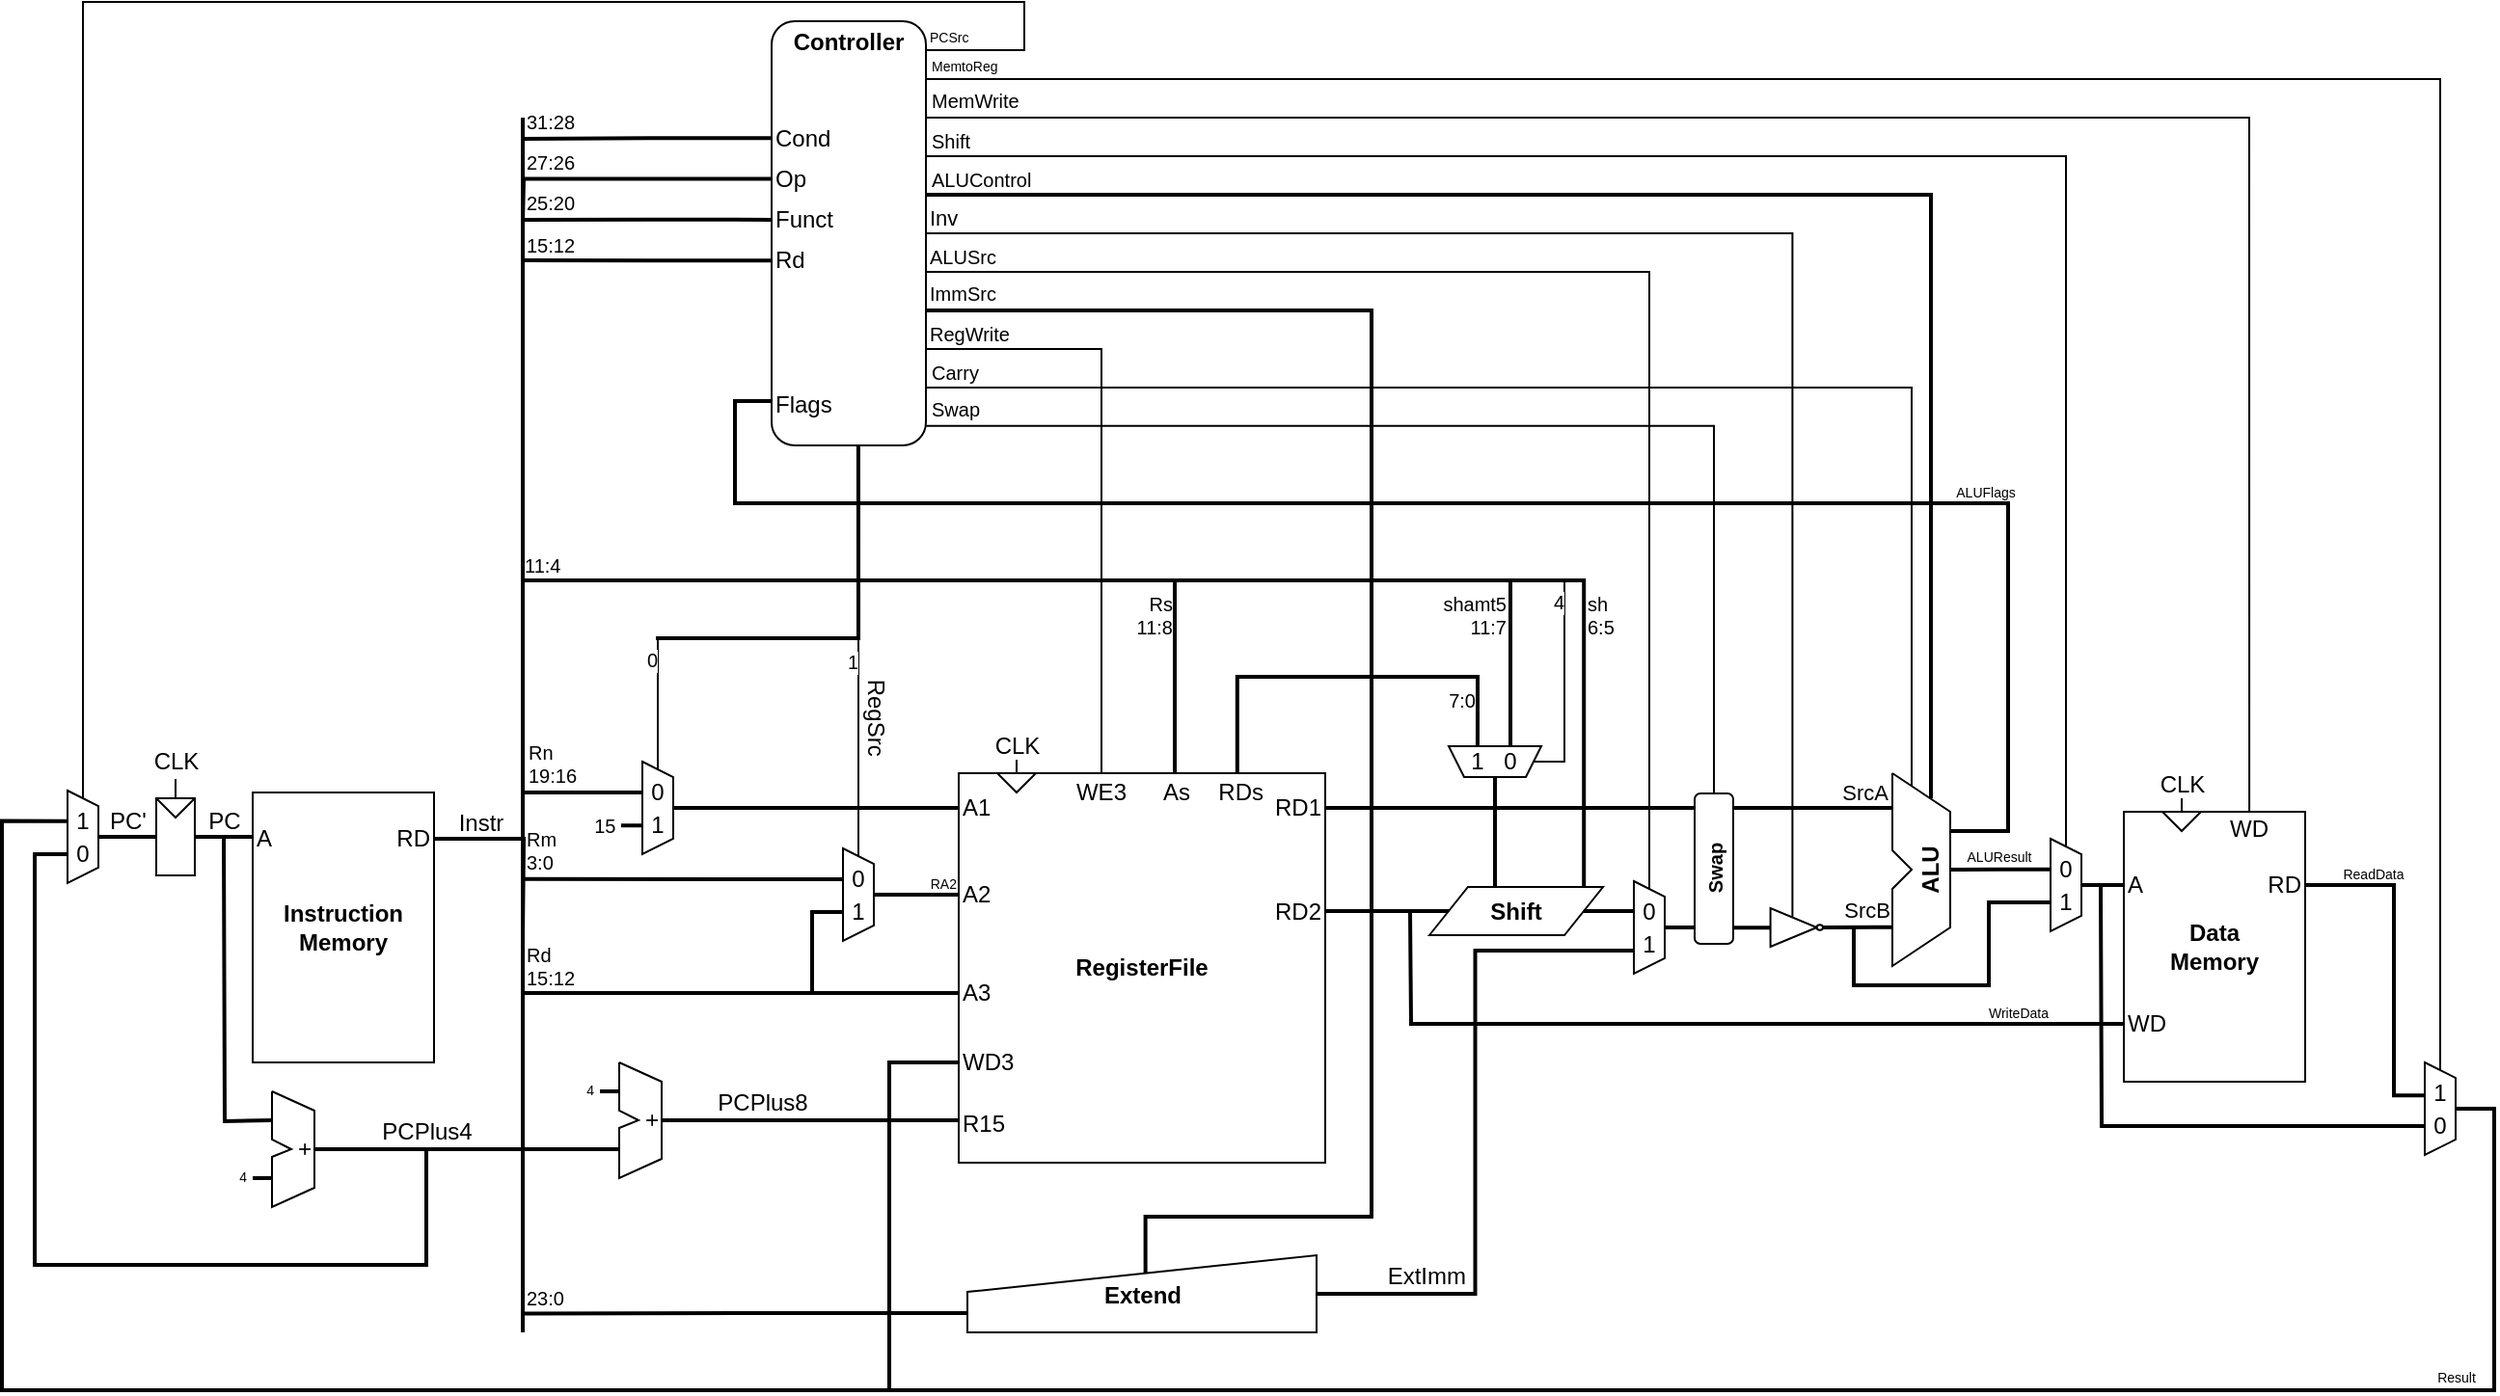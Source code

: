 <mxfile version="14.5.1" type="device"><diagram id="2_eDvvdgAp8bCg4UvGzI" name="ページ1"><mxGraphModel dx="279" dy="183" grid="1" gridSize="10" guides="1" tooltips="1" connect="1" arrows="1" fold="1" page="1" pageScale="1" pageWidth="1169" pageHeight="827" math="0" shadow="0"><root><mxCell id="0"/><mxCell id="1" parent="0"/><mxCell id="vP1xMUiDZ51A4rPBNg8x-1" value="" style="group" vertex="1" connectable="0" parent="1"><mxGeometry x="992" y="634" width="16" height="48" as="geometry"/></mxCell><mxCell id="vP1xMUiDZ51A4rPBNg8x-2" value="" style="shape=trapezoid;perimeter=trapezoidPerimeter;whiteSpace=wrap;html=1;fixedSize=1;rotation=90;size=8;" vertex="1" parent="vP1xMUiDZ51A4rPBNg8x-1"><mxGeometry x="-16" y="16" width="48" height="16" as="geometry"/></mxCell><mxCell id="vP1xMUiDZ51A4rPBNg8x-3" value="1" style="text;html=1;strokeColor=none;fillColor=none;align=center;verticalAlign=middle;whiteSpace=wrap;rounded=0;" vertex="1" parent="vP1xMUiDZ51A4rPBNg8x-1"><mxGeometry x="3" y="23" width="10" height="20" as="geometry"/></mxCell><mxCell id="vP1xMUiDZ51A4rPBNg8x-4" value="0" style="text;html=1;strokeColor=none;fillColor=none;align=center;verticalAlign=middle;whiteSpace=wrap;rounded=0;" vertex="1" parent="vP1xMUiDZ51A4rPBNg8x-1"><mxGeometry x="3" y="6" width="10" height="20" as="geometry"/></mxCell><mxCell id="vP1xMUiDZ51A4rPBNg8x-5" value="" style="group" vertex="1" connectable="0" parent="1"><mxGeometry x="1096" y="679" width="16" height="48" as="geometry"/></mxCell><mxCell id="vP1xMUiDZ51A4rPBNg8x-6" value="" style="shape=trapezoid;perimeter=trapezoidPerimeter;whiteSpace=wrap;html=1;fixedSize=1;rotation=90;size=8;" vertex="1" parent="vP1xMUiDZ51A4rPBNg8x-5"><mxGeometry x="-16" y="16" width="48" height="16" as="geometry"/></mxCell><mxCell id="vP1xMUiDZ51A4rPBNg8x-7" value="1" style="text;html=1;strokeColor=none;fillColor=none;align=center;verticalAlign=middle;whiteSpace=wrap;rounded=0;" vertex="1" parent="vP1xMUiDZ51A4rPBNg8x-5"><mxGeometry x="3" y="23" width="10" height="20" as="geometry"/></mxCell><mxCell id="vP1xMUiDZ51A4rPBNg8x-8" value="0" style="text;html=1;strokeColor=none;fillColor=none;align=center;verticalAlign=middle;whiteSpace=wrap;rounded=0;" vertex="1" parent="vP1xMUiDZ51A4rPBNg8x-5"><mxGeometry x="3" y="6" width="10" height="20" as="geometry"/></mxCell><mxCell id="vP1xMUiDZ51A4rPBNg8x-9" style="edgeStyle=orthogonalEdgeStyle;rounded=0;orthogonalLoop=1;jettySize=auto;html=1;exitX=0;exitY=0.5;exitDx=0;exitDy=0;endArrow=none;endFill=0;strokeWidth=2;" edge="1" parent="1" source="vP1xMUiDZ51A4rPBNg8x-99"><mxGeometry relative="1" as="geometry"><mxPoint x="930" y="754" as="targetPoint"/><Array as="points"><mxPoint x="930" y="754"/></Array></mxGeometry></mxCell><mxCell id="vP1xMUiDZ51A4rPBNg8x-10" value="Rd&lt;br&gt;15:12" style="edgeLabel;html=1;align=left;verticalAlign=bottom;resizable=0;points=[];fontSize=10;" vertex="1" connectable="0" parent="vP1xMUiDZ51A4rPBNg8x-9"><mxGeometry x="0.89" y="-1" relative="1" as="geometry"><mxPoint x="-12.33" y="1" as="offset"/></mxGeometry></mxCell><mxCell id="vP1xMUiDZ51A4rPBNg8x-11" style="edgeStyle=orthogonalEdgeStyle;rounded=0;orthogonalLoop=1;jettySize=auto;html=1;exitX=0;exitY=0.5;exitDx=0;exitDy=0;endArrow=none;endFill=0;strokeWidth=2;" edge="1" parent="1" source="vP1xMUiDZ51A4rPBNg8x-100"><mxGeometry relative="1" as="geometry"><mxPoint x="1120" y="960" as="targetPoint"/><Array as="points"><mxPoint x="1120" y="790"/><mxPoint x="1120" y="960"/></Array></mxGeometry></mxCell><mxCell id="vP1xMUiDZ51A4rPBNg8x-12" style="rounded=0;orthogonalLoop=1;jettySize=auto;html=1;exitX=0.5;exitY=0;exitDx=0;exitDy=0;entryX=0;entryY=0.5;entryDx=0;entryDy=0;endArrow=none;endFill=0;strokeWidth=2;" edge="1" parent="1" source="vP1xMUiDZ51A4rPBNg8x-6" target="vP1xMUiDZ51A4rPBNg8x-98"><mxGeometry relative="1" as="geometry"/></mxCell><mxCell id="vP1xMUiDZ51A4rPBNg8x-13" value="RA2" style="edgeLabel;html=1;align=right;verticalAlign=bottom;resizable=0;points=[];fontSize=7;" vertex="1" connectable="0" parent="vP1xMUiDZ51A4rPBNg8x-12"><mxGeometry x="0.342" y="-1" relative="1" as="geometry"><mxPoint x="14.49" y="-1" as="offset"/></mxGeometry></mxCell><mxCell id="vP1xMUiDZ51A4rPBNg8x-14" style="edgeStyle=orthogonalEdgeStyle;rounded=0;orthogonalLoop=1;jettySize=auto;html=1;exitX=0.5;exitY=0;exitDx=0;exitDy=0;entryX=0;entryY=0.5;entryDx=0;entryDy=0;endArrow=none;endFill=0;strokeWidth=2;" edge="1" parent="1" source="vP1xMUiDZ51A4rPBNg8x-2" target="vP1xMUiDZ51A4rPBNg8x-97"><mxGeometry relative="1" as="geometry"><mxPoint x="1066.208" y="666.256" as="targetPoint"/><Array as="points"><mxPoint x="1008" y="658"/></Array></mxGeometry></mxCell><mxCell id="vP1xMUiDZ51A4rPBNg8x-15" value="" style="endArrow=none;html=1;strokeWidth=2;" edge="1" parent="1"><mxGeometry width="50" height="50" relative="1" as="geometry"><mxPoint x="930" y="930" as="sourcePoint"/><mxPoint x="930" y="300" as="targetPoint"/></mxGeometry></mxCell><mxCell id="vP1xMUiDZ51A4rPBNg8x-16" value="" style="group" vertex="1" connectable="0" parent="1"><mxGeometry x="1069" y="290" width="70" height="180" as="geometry"/></mxCell><mxCell id="vP1xMUiDZ51A4rPBNg8x-17" value="" style="rounded=1;whiteSpace=wrap;html=1;" vertex="1" parent="vP1xMUiDZ51A4rPBNg8x-16"><mxGeometry x="-10" y="-40" width="80" height="220" as="geometry"/></mxCell><mxCell id="vP1xMUiDZ51A4rPBNg8x-19" value="Op" style="text;html=1;strokeColor=none;fillColor=none;align=left;verticalAlign=middle;whiteSpace=wrap;rounded=0;" vertex="1" parent="vP1xMUiDZ51A4rPBNg8x-16"><mxGeometry x="-10" y="31.181" width="30" height="21.176" as="geometry"/></mxCell><mxCell id="vP1xMUiDZ51A4rPBNg8x-20" value="Funct" style="text;html=1;strokeColor=none;fillColor=none;align=left;verticalAlign=middle;whiteSpace=wrap;rounded=0;" vertex="1" parent="vP1xMUiDZ51A4rPBNg8x-16"><mxGeometry x="-10" y="52.358" width="40" height="21.176" as="geometry"/></mxCell><mxCell id="vP1xMUiDZ51A4rPBNg8x-21" value="Rd" style="text;html=1;strokeColor=none;fillColor=none;align=left;verticalAlign=middle;whiteSpace=wrap;rounded=0;" vertex="1" parent="vP1xMUiDZ51A4rPBNg8x-16"><mxGeometry x="-10" y="73.534" width="30" height="21.176" as="geometry"/></mxCell><mxCell id="vP1xMUiDZ51A4rPBNg8x-22" value="Flags" style="text;html=1;strokeColor=none;fillColor=none;align=left;verticalAlign=middle;whiteSpace=wrap;rounded=0;" vertex="1" parent="vP1xMUiDZ51A4rPBNg8x-16"><mxGeometry x="-10" y="148.235" width="40" height="21.176" as="geometry"/></mxCell><mxCell id="vP1xMUiDZ51A4rPBNg8x-182" value="&lt;b&gt;Controller&lt;/b&gt;" style="text;html=1;strokeColor=none;fillColor=none;align=center;verticalAlign=middle;whiteSpace=wrap;rounded=0;" vertex="1" parent="vP1xMUiDZ51A4rPBNg8x-16"><mxGeometry x="10" y="-40" width="40" height="21.176" as="geometry"/></mxCell><mxCell id="vP1xMUiDZ51A4rPBNg8x-18" value="Cond" style="text;html=1;strokeColor=none;fillColor=none;align=left;verticalAlign=middle;whiteSpace=wrap;rounded=0;" vertex="1" parent="vP1xMUiDZ51A4rPBNg8x-16"><mxGeometry x="-10" y="10.005" width="40" height="21.176" as="geometry"/></mxCell><mxCell id="vP1xMUiDZ51A4rPBNg8x-23" style="edgeStyle=orthogonalEdgeStyle;rounded=0;orthogonalLoop=1;jettySize=auto;html=1;exitX=0.562;exitY=1;exitDx=0;exitDy=0;endArrow=none;endFill=0;strokeWidth=2;exitPerimeter=0;" edge="1" parent="1" source="vP1xMUiDZ51A4rPBNg8x-17"><mxGeometry relative="1" as="geometry"><mxPoint x="999" y="570" as="targetPoint"/><Array as="points"><mxPoint x="1104" y="570"/></Array></mxGeometry></mxCell><mxCell id="vP1xMUiDZ51A4rPBNg8x-24" style="edgeStyle=orthogonalEdgeStyle;rounded=0;orthogonalLoop=1;jettySize=auto;html=1;exitX=0;exitY=0.5;exitDx=0;exitDy=0;endArrow=none;endFill=0;strokeWidth=2;" edge="1" parent="1" source="vP1xMUiDZ51A4rPBNg8x-18"><mxGeometry relative="1" as="geometry"><mxPoint x="930" y="311" as="targetPoint"/></mxGeometry></mxCell><mxCell id="vP1xMUiDZ51A4rPBNg8x-25" value="&lt;font style=&quot;font-size: 10px;&quot;&gt;31:28&lt;/font&gt;" style="edgeLabel;html=1;align=left;verticalAlign=bottom;resizable=0;points=[];horizontal=1;fontSize=10;" vertex="1" connectable="0" parent="vP1xMUiDZ51A4rPBNg8x-24"><mxGeometry x="0.226" relative="1" as="geometry"><mxPoint x="-50.2" y="-0.41" as="offset"/></mxGeometry></mxCell><mxCell id="vP1xMUiDZ51A4rPBNg8x-26" style="edgeStyle=orthogonalEdgeStyle;rounded=0;orthogonalLoop=1;jettySize=auto;html=1;exitX=0;exitY=0.5;exitDx=0;exitDy=0;endArrow=none;endFill=0;strokeWidth=2;" edge="1" parent="1" source="vP1xMUiDZ51A4rPBNg8x-19"><mxGeometry relative="1" as="geometry"><mxPoint x="930" y="354" as="targetPoint"/></mxGeometry></mxCell><mxCell id="vP1xMUiDZ51A4rPBNg8x-27" value="&lt;font style=&quot;font-size: 10px;&quot;&gt;27:26&lt;/font&gt;" style="edgeLabel;html=1;align=left;verticalAlign=bottom;resizable=0;points=[];fontSize=10;" vertex="1" connectable="0" parent="vP1xMUiDZ51A4rPBNg8x-26"><mxGeometry x="0.185" y="-1" relative="1" as="geometry"><mxPoint x="-39.49" y="0.98" as="offset"/></mxGeometry></mxCell><mxCell id="vP1xMUiDZ51A4rPBNg8x-28" style="edgeStyle=orthogonalEdgeStyle;rounded=0;orthogonalLoop=1;jettySize=auto;html=1;exitX=0;exitY=0.5;exitDx=0;exitDy=0;endArrow=none;endFill=0;strokeWidth=2;" edge="1" parent="1" source="vP1xMUiDZ51A4rPBNg8x-20"><mxGeometry relative="1" as="geometry"><mxPoint x="930" y="353" as="targetPoint"/></mxGeometry></mxCell><mxCell id="vP1xMUiDZ51A4rPBNg8x-29" value="25:20" style="edgeLabel;html=1;align=left;verticalAlign=bottom;resizable=0;points=[];fontSize=10;" vertex="1" connectable="0" parent="vP1xMUiDZ51A4rPBNg8x-28"><mxGeometry x="0.81" y="-2" relative="1" as="geometry"><mxPoint x="-12.29" y="1.71" as="offset"/></mxGeometry></mxCell><mxCell id="vP1xMUiDZ51A4rPBNg8x-30" style="edgeStyle=orthogonalEdgeStyle;rounded=0;orthogonalLoop=1;jettySize=auto;html=1;exitX=0;exitY=0.5;exitDx=0;exitDy=0;endArrow=none;endFill=0;strokeWidth=2;" edge="1" parent="1" source="vP1xMUiDZ51A4rPBNg8x-21"><mxGeometry relative="1" as="geometry"><mxPoint x="930" y="374" as="targetPoint"/><Array as="points"/></mxGeometry></mxCell><mxCell id="vP1xMUiDZ51A4rPBNg8x-31" value="15:12" style="edgeLabel;html=1;align=left;verticalAlign=bottom;resizable=0;points=[];fontSize=10;" vertex="1" connectable="0" parent="vP1xMUiDZ51A4rPBNg8x-30"><mxGeometry x="0.777" relative="1" as="geometry"><mxPoint x="-14.57" y="0.02" as="offset"/></mxGeometry></mxCell><mxCell id="vP1xMUiDZ51A4rPBNg8x-32" style="edgeStyle=orthogonalEdgeStyle;rounded=0;orthogonalLoop=1;jettySize=auto;html=1;endArrow=none;endFill=0;exitX=0.334;exitY=0.998;exitDx=0;exitDy=0;exitPerimeter=0;strokeWidth=2;" edge="1" parent="1" source="vP1xMUiDZ51A4rPBNg8x-2"><mxGeometry relative="1" as="geometry"><mxPoint x="931" y="650" as="targetPoint"/><mxPoint x="1019" y="646" as="sourcePoint"/></mxGeometry></mxCell><mxCell id="vP1xMUiDZ51A4rPBNg8x-33" value="Rn&lt;br&gt;19:16" style="edgeLabel;html=1;align=left;verticalAlign=bottom;resizable=0;points=[];fontSize=10;" vertex="1" connectable="0" parent="vP1xMUiDZ51A4rPBNg8x-32"><mxGeometry x="0.798" y="1" relative="1" as="geometry"><mxPoint x="-6.51" y="-2" as="offset"/></mxGeometry></mxCell><mxCell id="vP1xMUiDZ51A4rPBNg8x-34" style="edgeStyle=orthogonalEdgeStyle;rounded=0;orthogonalLoop=1;jettySize=auto;html=1;endArrow=none;endFill=0;exitX=0.689;exitY=0.983;exitDx=0;exitDy=0;exitPerimeter=0;strokeWidth=2;" edge="1" parent="1" source="vP1xMUiDZ51A4rPBNg8x-2"><mxGeometry relative="1" as="geometry"><mxPoint x="976" y="667" as="targetPoint"/><mxPoint x="995" y="667" as="sourcePoint"/></mxGeometry></mxCell><mxCell id="vP1xMUiDZ51A4rPBNg8x-35" value="15&amp;nbsp;" style="edgeLabel;html=1;align=right;verticalAlign=middle;resizable=0;points=[];fontSize=10;" vertex="1" connectable="0" parent="vP1xMUiDZ51A4rPBNg8x-34"><mxGeometry x="0.258" relative="1" as="geometry"><mxPoint as="offset"/></mxGeometry></mxCell><mxCell id="vP1xMUiDZ51A4rPBNg8x-36" style="edgeStyle=orthogonalEdgeStyle;rounded=0;orthogonalLoop=1;jettySize=auto;html=1;exitX=0;exitY=0.5;exitDx=0;exitDy=0;endArrow=none;endFill=0;" edge="1" parent="1" source="vP1xMUiDZ51A4rPBNg8x-2"><mxGeometry relative="1" as="geometry"><mxPoint x="1000" y="570" as="targetPoint"/><Array as="points"><mxPoint x="1000" y="570"/></Array></mxGeometry></mxCell><mxCell id="vP1xMUiDZ51A4rPBNg8x-37" value="0" style="edgeLabel;html=1;align=right;verticalAlign=top;resizable=0;points=[];fontSize=10;labelPosition=center;verticalLabelPosition=middle;" vertex="1" connectable="0" parent="vP1xMUiDZ51A4rPBNg8x-36"><mxGeometry x="0.837" relative="1" as="geometry"><mxPoint y="-6.28" as="offset"/></mxGeometry></mxCell><mxCell id="vP1xMUiDZ51A4rPBNg8x-38" style="edgeStyle=orthogonalEdgeStyle;rounded=0;orthogonalLoop=1;jettySize=auto;html=1;endArrow=none;endFill=0;strokeWidth=2;exitX=0.333;exitY=1.01;exitDx=0;exitDy=0;exitPerimeter=0;" edge="1" parent="1" source="vP1xMUiDZ51A4rPBNg8x-155"><mxGeometry relative="1" as="geometry"><mxPoint x="930" y="540" as="targetPoint"/><mxPoint x="1520" y="630" as="sourcePoint"/><Array as="points"><mxPoint x="1442" y="540"/></Array></mxGeometry></mxCell><mxCell id="vP1xMUiDZ51A4rPBNg8x-39" value="11:4" style="edgeLabel;html=1;align=left;verticalAlign=bottom;resizable=0;points=[];fontSize=10;" vertex="1" connectable="0" parent="vP1xMUiDZ51A4rPBNg8x-38"><mxGeometry x="0.968" y="1" relative="1" as="geometry"><mxPoint x="-10.1" y="-1" as="offset"/></mxGeometry></mxCell><mxCell id="vP1xMUiDZ51A4rPBNg8x-40" value="&lt;div style=&quot;text-align: left&quot;&gt;shamt5&lt;/div&gt;&lt;font style=&quot;font-size: 10px&quot;&gt;&lt;div&gt;11:7&lt;/div&gt;&lt;/font&gt;" style="edgeLabel;html=1;align=right;verticalAlign=top;resizable=0;points=[];fontSize=10;" vertex="1" connectable="0" parent="vP1xMUiDZ51A4rPBNg8x-38"><mxGeometry x="-0.692" y="1" relative="1" as="geometry"><mxPoint x="4.25" y="-1" as="offset"/></mxGeometry></mxCell><mxCell id="vP1xMUiDZ51A4rPBNg8x-41" style="edgeStyle=orthogonalEdgeStyle;rounded=0;orthogonalLoop=1;jettySize=auto;html=1;exitX=1;exitY=0.5;exitDx=0;exitDy=0;entryX=0.325;entryY=0.962;entryDx=0;entryDy=0;entryPerimeter=0;endArrow=none;endFill=0;strokeWidth=2;" edge="1" parent="1" source="vP1xMUiDZ51A4rPBNg8x-45" target="vP1xMUiDZ51A4rPBNg8x-56"><mxGeometry relative="1" as="geometry"/></mxCell><mxCell id="vP1xMUiDZ51A4rPBNg8x-42" style="edgeStyle=orthogonalEdgeStyle;rounded=0;orthogonalLoop=1;jettySize=auto;html=1;exitX=0.89;exitY=-0.003;exitDx=0;exitDy=0;endArrow=none;endFill=0;strokeWidth=2;fontSize=10;exitPerimeter=0;" edge="1" parent="1" source="vP1xMUiDZ51A4rPBNg8x-45"><mxGeometry relative="1" as="geometry"><mxPoint x="1440" y="540" as="targetPoint"/><Array as="points"><mxPoint x="1480" y="540"/></Array></mxGeometry></mxCell><mxCell id="vP1xMUiDZ51A4rPBNg8x-43" value="sh&lt;br&gt;&lt;div style=&quot;&quot;&gt;6:5&lt;/div&gt;" style="edgeLabel;html=1;align=left;verticalAlign=top;resizable=0;points=[];fontSize=10;" vertex="1" connectable="0" parent="vP1xMUiDZ51A4rPBNg8x-42"><mxGeometry x="0.43" y="1" relative="1" as="geometry"><mxPoint x="0.9" y="-16.59" as="offset"/></mxGeometry></mxCell><mxCell id="vP1xMUiDZ51A4rPBNg8x-44" style="edgeStyle=orthogonalEdgeStyle;rounded=0;orthogonalLoop=1;jettySize=auto;html=1;exitX=0.378;exitY=-0.005;exitDx=0;exitDy=0;entryX=0.5;entryY=0;entryDx=0;entryDy=0;endArrow=none;endFill=0;strokeWidth=2;fontSize=10;exitPerimeter=0;" edge="1" parent="1" source="vP1xMUiDZ51A4rPBNg8x-45" target="vP1xMUiDZ51A4rPBNg8x-155"><mxGeometry relative="1" as="geometry"/></mxCell><mxCell id="vP1xMUiDZ51A4rPBNg8x-45" value="&lt;b&gt;Shift&lt;/b&gt;" style="shape=parallelogram;perimeter=parallelogramPerimeter;whiteSpace=wrap;html=1;fixedSize=1;" vertex="1" parent="1"><mxGeometry x="1400" y="699" width="90" height="25" as="geometry"/></mxCell><mxCell id="vP1xMUiDZ51A4rPBNg8x-46" style="edgeStyle=orthogonalEdgeStyle;rounded=0;orthogonalLoop=1;jettySize=auto;html=1;exitX=1;exitY=0.5;exitDx=0;exitDy=0;endArrow=none;endFill=0;strokeWidth=2;" edge="1" parent="1" source="vP1xMUiDZ51A4rPBNg8x-102"><mxGeometry relative="1" as="geometry"><mxPoint x="1640" y="658" as="targetPoint"/></mxGeometry></mxCell><mxCell id="vP1xMUiDZ51A4rPBNg8x-47" value="SrcA" style="edgeLabel;html=1;align=right;verticalAlign=bottom;resizable=0;points=[];fontSize=11;" vertex="1" connectable="0" parent="vP1xMUiDZ51A4rPBNg8x-46"><mxGeometry x="0.845" relative="1" as="geometry"><mxPoint x="21.61" as="offset"/></mxGeometry></mxCell><mxCell id="vP1xMUiDZ51A4rPBNg8x-48" style="edgeStyle=orthogonalEdgeStyle;rounded=0;orthogonalLoop=1;jettySize=auto;html=1;exitX=1;exitY=0.5;exitDx=0;exitDy=0;entryX=0;entryY=0.5;entryDx=0;entryDy=0;endArrow=none;endFill=0;strokeWidth=2;" edge="1" parent="1" source="vP1xMUiDZ51A4rPBNg8x-103" target="vP1xMUiDZ51A4rPBNg8x-45"><mxGeometry relative="1" as="geometry"><Array as="points"><mxPoint x="1346" y="712"/><mxPoint x="1390" y="712"/></Array></mxGeometry></mxCell><mxCell id="vP1xMUiDZ51A4rPBNg8x-49" style="edgeStyle=orthogonalEdgeStyle;rounded=0;orthogonalLoop=1;jettySize=auto;html=1;exitX=0.5;exitY=0;exitDx=0;exitDy=0;endArrow=none;endFill=0;strokeWidth=1;fontSize=10;" edge="1" parent="1" source="vP1xMUiDZ51A4rPBNg8x-104"><mxGeometry relative="1" as="geometry"><mxPoint x="1139" y="420" as="targetPoint"/><Array as="points"><mxPoint x="1230" y="420"/></Array></mxGeometry></mxCell><mxCell id="vP1xMUiDZ51A4rPBNg8x-50" value="RegWrite" style="edgeLabel;html=1;align=left;verticalAlign=bottom;resizable=0;points=[];fontSize=10;" vertex="1" connectable="0" parent="vP1xMUiDZ51A4rPBNg8x-49"><mxGeometry x="0.936" relative="1" as="geometry"><mxPoint x="-10.03" as="offset"/></mxGeometry></mxCell><mxCell id="vP1xMUiDZ51A4rPBNg8x-51" value="" style="endArrow=none;html=1;rounded=0;" edge="1" parent="1"><mxGeometry x="1520" y="580" width="50" height="50" as="geometry"><mxPoint x="1640" y="640" as="sourcePoint"/><mxPoint x="1640" y="640" as="targetPoint"/><Array as="points"><mxPoint x="1670" y="660"/><mxPoint x="1670" y="720"/><mxPoint x="1640" y="740"/><mxPoint x="1640" y="700"/><mxPoint x="1650" y="690"/><mxPoint x="1640" y="680"/></Array></mxGeometry></mxCell><mxCell id="vP1xMUiDZ51A4rPBNg8x-52" style="edgeStyle=orthogonalEdgeStyle;rounded=0;orthogonalLoop=1;jettySize=auto;html=1;exitX=1;exitY=1;exitDx=0;exitDy=0;endArrow=none;endFill=0;strokeWidth=2;entryX=0.003;entryY=0.895;entryDx=0;entryDy=0;entryPerimeter=0;" edge="1" parent="1" source="vP1xMUiDZ51A4rPBNg8x-54" target="vP1xMUiDZ51A4rPBNg8x-17"><mxGeometry relative="1" as="geometry"><Array as="points"><mxPoint x="1700" y="670"/><mxPoint x="1700" y="500"/><mxPoint x="1040" y="500"/><mxPoint x="1040" y="447"/><mxPoint x="1059" y="447"/></Array><mxPoint x="1060" y="449" as="targetPoint"/></mxGeometry></mxCell><mxCell id="vP1xMUiDZ51A4rPBNg8x-53" value="ALUFlags" style="edgeLabel;html=1;align=center;verticalAlign=bottom;resizable=0;points=[];fontSize=7;" vertex="1" connectable="0" parent="vP1xMUiDZ51A4rPBNg8x-52"><mxGeometry x="-0.527" y="1" relative="1" as="geometry"><mxPoint x="8.1" y="-1" as="offset"/></mxGeometry></mxCell><mxCell id="vP1xMUiDZ51A4rPBNg8x-54" value="&lt;b&gt;ALU&lt;/b&gt;" style="text;html=1;strokeColor=none;fillColor=none;align=center;verticalAlign=middle;whiteSpace=wrap;rounded=0;rotation=-90;" vertex="1" parent="1"><mxGeometry x="1640" y="680" width="40" height="20" as="geometry"/></mxCell><mxCell id="vP1xMUiDZ51A4rPBNg8x-55" value="" style="group" vertex="1" connectable="0" parent="1"><mxGeometry x="1506" y="696" width="16" height="48" as="geometry"/></mxCell><mxCell id="vP1xMUiDZ51A4rPBNg8x-56" value="" style="shape=trapezoid;perimeter=trapezoidPerimeter;whiteSpace=wrap;html=1;fixedSize=1;rotation=90;size=8;" vertex="1" parent="vP1xMUiDZ51A4rPBNg8x-55"><mxGeometry x="-16" y="16" width="48" height="16" as="geometry"/></mxCell><mxCell id="vP1xMUiDZ51A4rPBNg8x-57" value="1" style="text;html=1;strokeColor=none;fillColor=none;align=center;verticalAlign=middle;whiteSpace=wrap;rounded=0;" vertex="1" parent="vP1xMUiDZ51A4rPBNg8x-55"><mxGeometry x="3" y="23" width="10" height="20" as="geometry"/></mxCell><mxCell id="vP1xMUiDZ51A4rPBNg8x-58" value="0" style="text;html=1;strokeColor=none;fillColor=none;align=center;verticalAlign=middle;whiteSpace=wrap;rounded=0;" vertex="1" parent="vP1xMUiDZ51A4rPBNg8x-55"><mxGeometry x="3" y="6" width="10" height="20" as="geometry"/></mxCell><mxCell id="vP1xMUiDZ51A4rPBNg8x-59" style="edgeStyle=orthogonalEdgeStyle;rounded=0;orthogonalLoop=1;jettySize=auto;html=1;exitX=0.5;exitY=0;exitDx=0;exitDy=0;endArrow=none;endFill=0;strokeWidth=2;entryX=0.107;entryY=0.004;entryDx=0;entryDy=0;entryPerimeter=0;" edge="1" parent="1" source="vP1xMUiDZ51A4rPBNg8x-56" target="vP1xMUiDZ51A4rPBNg8x-181"><mxGeometry relative="1" as="geometry"><mxPoint x="1570" y="720" as="targetPoint"/></mxGeometry></mxCell><mxCell id="vP1xMUiDZ51A4rPBNg8x-61" style="edgeStyle=orthogonalEdgeStyle;rounded=0;orthogonalLoop=1;jettySize=auto;html=1;exitX=1;exitY=0.5;exitDx=0;exitDy=0;entryX=0.75;entryY=1;entryDx=0;entryDy=0;endArrow=none;endFill=0;strokeWidth=2;" edge="1" parent="1" source="vP1xMUiDZ51A4rPBNg8x-65" target="vP1xMUiDZ51A4rPBNg8x-56"><mxGeometry relative="1" as="geometry"/></mxCell><mxCell id="vP1xMUiDZ51A4rPBNg8x-62" value="&lt;font style=&quot;font-size: 12px&quot;&gt;ExtImm&lt;/font&gt;" style="edgeLabel;html=1;align=right;verticalAlign=bottom;resizable=0;points=[];fontSize=7;" vertex="1" connectable="0" parent="vP1xMUiDZ51A4rPBNg8x-61"><mxGeometry x="-0.614" y="-2" relative="1" as="geometry"><mxPoint x="12.48" y="-2.01" as="offset"/></mxGeometry></mxCell><mxCell id="vP1xMUiDZ51A4rPBNg8x-63" style="edgeStyle=orthogonalEdgeStyle;rounded=0;orthogonalLoop=1;jettySize=auto;html=1;exitX=0;exitY=0.75;exitDx=0;exitDy=0;endArrow=none;endFill=0;strokeWidth=2;" edge="1" parent="1" source="vP1xMUiDZ51A4rPBNg8x-65"><mxGeometry relative="1" as="geometry"><mxPoint x="930" y="920.286" as="targetPoint"/></mxGeometry></mxCell><mxCell id="vP1xMUiDZ51A4rPBNg8x-64" value="23:0" style="edgeLabel;html=1;align=left;verticalAlign=bottom;resizable=0;points=[];fontSize=10;" vertex="1" connectable="0" parent="vP1xMUiDZ51A4rPBNg8x-63"><mxGeometry x="0.893" y="1" relative="1" as="geometry"><mxPoint x="-12.2" y="-1.29" as="offset"/></mxGeometry></mxCell><mxCell id="vP1xMUiDZ51A4rPBNg8x-65" value="&lt;p style=&quot;line-height: 100%&quot;&gt;&lt;b&gt;Extend&lt;/b&gt;&lt;br&gt;&lt;/p&gt;" style="shape=manualInput;whiteSpace=wrap;html=1;rounded=0;size=19;" vertex="1" parent="1"><mxGeometry x="1160.5" y="890" width="181" height="40" as="geometry"/></mxCell><mxCell id="vP1xMUiDZ51A4rPBNg8x-66" value="" style="group" vertex="1" connectable="0" parent="1"><mxGeometry x="1722" y="674" width="16" height="48" as="geometry"/></mxCell><mxCell id="vP1xMUiDZ51A4rPBNg8x-67" value="" style="shape=trapezoid;perimeter=trapezoidPerimeter;whiteSpace=wrap;html=1;fixedSize=1;rotation=90;size=8;" vertex="1" parent="vP1xMUiDZ51A4rPBNg8x-66"><mxGeometry x="-16" y="16" width="48" height="16" as="geometry"/></mxCell><mxCell id="vP1xMUiDZ51A4rPBNg8x-68" value="1" style="text;html=1;strokeColor=none;fillColor=none;align=center;verticalAlign=middle;whiteSpace=wrap;rounded=0;" vertex="1" parent="vP1xMUiDZ51A4rPBNg8x-66"><mxGeometry x="3" y="23" width="10" height="20" as="geometry"/></mxCell><mxCell id="vP1xMUiDZ51A4rPBNg8x-69" value="0" style="text;html=1;strokeColor=none;fillColor=none;align=center;verticalAlign=middle;whiteSpace=wrap;rounded=0;" vertex="1" parent="vP1xMUiDZ51A4rPBNg8x-66"><mxGeometry x="3" y="6" width="10" height="20" as="geometry"/></mxCell><mxCell id="vP1xMUiDZ51A4rPBNg8x-70" style="edgeStyle=orthogonalEdgeStyle;rounded=0;orthogonalLoop=1;jettySize=auto;html=1;entryX=0.5;entryY=1;entryDx=0;entryDy=0;endArrow=none;endFill=0;exitX=0.332;exitY=0.98;exitDx=0;exitDy=0;exitPerimeter=0;strokeWidth=2;" edge="1" parent="1" source="vP1xMUiDZ51A4rPBNg8x-67" target="vP1xMUiDZ51A4rPBNg8x-54"><mxGeometry relative="1" as="geometry"/></mxCell><mxCell id="vP1xMUiDZ51A4rPBNg8x-71" value="ALUResult" style="edgeLabel;html=1;align=center;verticalAlign=bottom;resizable=0;points=[];fontSize=7;" vertex="1" connectable="0" parent="vP1xMUiDZ51A4rPBNg8x-70"><mxGeometry x="0.376" y="1" relative="1" as="geometry"><mxPoint x="8.19" y="-1.01" as="offset"/></mxGeometry></mxCell><mxCell id="vP1xMUiDZ51A4rPBNg8x-72" style="edgeStyle=orthogonalEdgeStyle;rounded=0;orthogonalLoop=1;jettySize=auto;html=1;endArrow=none;endFill=0;exitX=0.687;exitY=0.992;exitDx=0;exitDy=0;exitPerimeter=0;strokeWidth=2;" edge="1" parent="1" source="vP1xMUiDZ51A4rPBNg8x-67"><mxGeometry relative="1" as="geometry"><mxPoint x="1620" y="720" as="targetPoint"/><mxPoint x="1723" y="707" as="sourcePoint"/><Array as="points"><mxPoint x="1690" y="707"/><mxPoint x="1690" y="750"/><mxPoint x="1620" y="750"/><mxPoint x="1620" y="720"/></Array></mxGeometry></mxCell><mxCell id="vP1xMUiDZ51A4rPBNg8x-73" style="edgeStyle=orthogonalEdgeStyle;rounded=0;orthogonalLoop=1;jettySize=auto;html=1;exitX=0;exitY=0.5;exitDx=0;exitDy=0;entryX=0.5;entryY=0;entryDx=0;entryDy=0;endArrow=none;endFill=0;strokeWidth=2;" edge="1" parent="1" source="vP1xMUiDZ51A4rPBNg8x-113" target="vP1xMUiDZ51A4rPBNg8x-67"><mxGeometry relative="1" as="geometry"/></mxCell><mxCell id="vP1xMUiDZ51A4rPBNg8x-74" style="edgeStyle=orthogonalEdgeStyle;rounded=0;orthogonalLoop=1;jettySize=auto;html=1;exitX=0;exitY=0.5;exitDx=0;exitDy=0;endArrow=none;endFill=0;strokeWidth=2;" edge="1" parent="1" source="vP1xMUiDZ51A4rPBNg8x-114"><mxGeometry relative="1" as="geometry"><mxPoint x="1390" y="712" as="targetPoint"/></mxGeometry></mxCell><mxCell id="vP1xMUiDZ51A4rPBNg8x-75" value="WriteData" style="edgeLabel;html=1;align=center;verticalAlign=bottom;resizable=0;points=[];fontSize=7;" vertex="1" connectable="0" parent="vP1xMUiDZ51A4rPBNg8x-74"><mxGeometry x="-0.705" relative="1" as="geometry"><mxPoint x="7.67" as="offset"/></mxGeometry></mxCell><mxCell id="vP1xMUiDZ51A4rPBNg8x-76" value="" style="group" vertex="1" connectable="0" parent="1"><mxGeometry x="1916" y="790" width="16" height="48" as="geometry"/></mxCell><mxCell id="vP1xMUiDZ51A4rPBNg8x-77" value="" style="shape=trapezoid;perimeter=trapezoidPerimeter;whiteSpace=wrap;html=1;fixedSize=1;rotation=90;size=8;" vertex="1" parent="vP1xMUiDZ51A4rPBNg8x-76"><mxGeometry x="-16" y="16" width="48" height="16" as="geometry"/></mxCell><mxCell id="vP1xMUiDZ51A4rPBNg8x-78" value="0" style="text;html=1;strokeColor=none;fillColor=none;align=center;verticalAlign=middle;whiteSpace=wrap;rounded=0;" vertex="1" parent="vP1xMUiDZ51A4rPBNg8x-76"><mxGeometry x="3" y="23" width="10" height="20" as="geometry"/></mxCell><mxCell id="vP1xMUiDZ51A4rPBNg8x-79" value="1" style="text;html=1;strokeColor=none;fillColor=none;align=center;verticalAlign=middle;whiteSpace=wrap;rounded=0;" vertex="1" parent="vP1xMUiDZ51A4rPBNg8x-76"><mxGeometry x="3" y="6" width="10" height="20" as="geometry"/></mxCell><mxCell id="vP1xMUiDZ51A4rPBNg8x-80" style="edgeStyle=orthogonalEdgeStyle;rounded=0;orthogonalLoop=1;jettySize=auto;html=1;exitX=1;exitY=0.5;exitDx=0;exitDy=0;entryX=0.356;entryY=0.998;entryDx=0;entryDy=0;entryPerimeter=0;endArrow=none;endFill=0;strokeWidth=2;" edge="1" parent="1" source="vP1xMUiDZ51A4rPBNg8x-115" target="vP1xMUiDZ51A4rPBNg8x-77"><mxGeometry relative="1" as="geometry"><Array as="points"><mxPoint x="1900" y="698"/><mxPoint x="1900" y="807"/></Array></mxGeometry></mxCell><mxCell id="vP1xMUiDZ51A4rPBNg8x-81" value="ReadData" style="edgeLabel;html=1;align=center;verticalAlign=bottom;resizable=0;points=[];fontSize=7;" vertex="1" connectable="0" parent="vP1xMUiDZ51A4rPBNg8x-80"><mxGeometry x="-0.641" y="-1" relative="1" as="geometry"><mxPoint x="4.3" y="-1" as="offset"/></mxGeometry></mxCell><mxCell id="vP1xMUiDZ51A4rPBNg8x-82" style="edgeStyle=orthogonalEdgeStyle;rounded=0;orthogonalLoop=1;jettySize=auto;html=1;exitX=0.687;exitY=0.994;exitDx=0;exitDy=0;endArrow=none;endFill=0;exitPerimeter=0;strokeWidth=2;" edge="1" parent="1" source="vP1xMUiDZ51A4rPBNg8x-77"><mxGeometry relative="1" as="geometry"><mxPoint x="1748" y="698" as="targetPoint"/></mxGeometry></mxCell><mxCell id="vP1xMUiDZ51A4rPBNg8x-83" style="edgeStyle=orthogonalEdgeStyle;rounded=0;orthogonalLoop=1;jettySize=auto;html=1;endArrow=none;endFill=0;fontSize=10;strokeWidth=2;" edge="1" parent="1"><mxGeometry relative="1" as="geometry"><mxPoint x="930" y="694.857" as="targetPoint"/><mxPoint x="1096" y="695" as="sourcePoint"/><Array as="points"><mxPoint x="930" y="695"/></Array></mxGeometry></mxCell><mxCell id="vP1xMUiDZ51A4rPBNg8x-84" value="Rm&lt;br&gt;3:0" style="edgeLabel;html=1;align=left;verticalAlign=bottom;resizable=0;points=[];fontSize=10;" vertex="1" connectable="0" parent="vP1xMUiDZ51A4rPBNg8x-83"><mxGeometry x="0.886" relative="1" as="geometry"><mxPoint x="-9.6" y="0.08" as="offset"/></mxGeometry></mxCell><mxCell id="vP1xMUiDZ51A4rPBNg8x-85" style="edgeStyle=orthogonalEdgeStyle;rounded=0;orthogonalLoop=1;jettySize=auto;html=1;endArrow=none;endFill=0;fontSize=10;strokeWidth=2;" edge="1" parent="1"><mxGeometry relative="1" as="geometry"><mxPoint x="1080" y="754" as="targetPoint"/><mxPoint x="1096" y="712" as="sourcePoint"/><Array as="points"><mxPoint x="1080" y="712"/><mxPoint x="1080" y="740"/></Array></mxGeometry></mxCell><mxCell id="vP1xMUiDZ51A4rPBNg8x-86" style="edgeStyle=orthogonalEdgeStyle;rounded=0;orthogonalLoop=1;jettySize=auto;html=1;exitX=0;exitY=0.5;exitDx=0;exitDy=0;endArrow=none;endFill=0;" edge="1" parent="1" source="vP1xMUiDZ51A4rPBNg8x-6"><mxGeometry relative="1" as="geometry"><mxPoint x="1104" y="570" as="targetPoint"/><mxPoint x="1103.81" y="648" as="sourcePoint"/><Array as="points"><mxPoint x="1104" y="570"/></Array></mxGeometry></mxCell><mxCell id="vP1xMUiDZ51A4rPBNg8x-87" value="1" style="edgeLabel;html=1;align=right;verticalAlign=top;resizable=0;points=[];fontSize=10;" vertex="1" connectable="0" parent="vP1xMUiDZ51A4rPBNg8x-86"><mxGeometry x="0.797" relative="1" as="geometry"><mxPoint y="-11.51" as="offset"/></mxGeometry></mxCell><mxCell id="vP1xMUiDZ51A4rPBNg8x-88" value="&lt;font style=&quot;font-size: 12px&quot;&gt;RegSrc&lt;/font&gt;" style="edgeLabel;html=1;align=center;verticalAlign=bottom;resizable=0;points=[];fontSize=10;rotation=90;" vertex="1" connectable="0" parent="vP1xMUiDZ51A4rPBNg8x-86"><mxGeometry x="-0.159" relative="1" as="geometry"><mxPoint y="-25.43" as="offset"/></mxGeometry></mxCell><mxCell id="vP1xMUiDZ51A4rPBNg8x-89" style="edgeStyle=orthogonalEdgeStyle;rounded=0;orthogonalLoop=1;jettySize=auto;html=1;exitX=0;exitY=0.5;exitDx=0;exitDy=0;endArrow=none;endFill=0;strokeWidth=1;fontSize=10;" edge="1" parent="1" source="vP1xMUiDZ51A4rPBNg8x-67"><mxGeometry relative="1" as="geometry"><mxPoint x="1139" y="320" as="targetPoint"/><Array as="points"><mxPoint x="1728" y="320"/><mxPoint x="1139" y="320"/></Array></mxGeometry></mxCell><mxCell id="vP1xMUiDZ51A4rPBNg8x-90" value="&lt;font style=&quot;font-size: 10px&quot;&gt;Shift&lt;/font&gt;" style="edgeLabel;html=1;align=left;verticalAlign=bottom;resizable=0;points=[];fontSize=10;" vertex="1" connectable="0" parent="vP1xMUiDZ51A4rPBNg8x-89"><mxGeometry x="0.962" relative="1" as="geometry"><mxPoint x="-17.06" y="0.12" as="offset"/></mxGeometry></mxCell><mxCell id="vP1xMUiDZ51A4rPBNg8x-91" style="edgeStyle=orthogonalEdgeStyle;rounded=0;orthogonalLoop=1;jettySize=auto;html=1;exitX=0.51;exitY=0.228;exitDx=0;exitDy=0;endArrow=none;endFill=0;strokeWidth=2;fontSize=10;exitPerimeter=0;" edge="1" parent="1" source="vP1xMUiDZ51A4rPBNg8x-65"><mxGeometry relative="1" as="geometry"><mxPoint x="1139" y="400" as="targetPoint"/><mxPoint x="1251" y="619.92" as="sourcePoint"/><Array as="points"><mxPoint x="1253" y="870"/><mxPoint x="1370" y="870"/><mxPoint x="1370" y="400"/><mxPoint x="1139" y="400"/></Array></mxGeometry></mxCell><mxCell id="vP1xMUiDZ51A4rPBNg8x-92" value="ImmSrc" style="edgeLabel;html=1;align=left;verticalAlign=bottom;resizable=0;points=[];fontSize=10;" vertex="1" connectable="0" parent="vP1xMUiDZ51A4rPBNg8x-91"><mxGeometry x="0.936" relative="1" as="geometry"><mxPoint x="-27.32" y="-0.12" as="offset"/></mxGeometry></mxCell><mxCell id="vP1xMUiDZ51A4rPBNg8x-93" style="edgeStyle=orthogonalEdgeStyle;rounded=0;orthogonalLoop=1;jettySize=auto;html=1;endArrow=none;endFill=0;strokeWidth=1;fontSize=10;exitX=0;exitY=0.5;exitDx=0;exitDy=0;" edge="1" parent="1" source="vP1xMUiDZ51A4rPBNg8x-56"><mxGeometry relative="1" as="geometry"><mxPoint x="1139" y="380" as="targetPoint"/><mxPoint x="1590" y="700" as="sourcePoint"/><Array as="points"><mxPoint x="1514" y="380"/></Array></mxGeometry></mxCell><mxCell id="vP1xMUiDZ51A4rPBNg8x-94" value="ALUSrc" style="edgeLabel;html=1;align=left;verticalAlign=bottom;resizable=0;points=[];fontSize=10;" vertex="1" connectable="0" parent="vP1xMUiDZ51A4rPBNg8x-93"><mxGeometry x="0.936" relative="1" as="geometry"><mxPoint x="-22.38" as="offset"/></mxGeometry></mxCell><mxCell id="vP1xMUiDZ51A4rPBNg8x-95" value="" style="group" vertex="1" connectable="0" parent="1"><mxGeometry x="1156" y="640" width="190" height="202" as="geometry"/></mxCell><mxCell id="vP1xMUiDZ51A4rPBNg8x-96" value="&lt;b&gt;RegisterFile&lt;/b&gt;" style="rounded=0;whiteSpace=wrap;html=1;" vertex="1" parent="vP1xMUiDZ51A4rPBNg8x-95"><mxGeometry width="190" height="202" as="geometry"/></mxCell><mxCell id="vP1xMUiDZ51A4rPBNg8x-97" value="A1&lt;span style=&quot;color: rgba(0 , 0 , 0 , 0) ; font-family: monospace ; font-size: 0px&quot;&gt;%3CmxGraphModel%3E%3Croot%3E%3CmxCell%20id%3D%220%22%2F%3E%3CmxCell%20id%3D%221%22%20parent%3D%220%22%2F%3E%3CmxCell%20id%3D%222%22%20value%3D%22%22%20style%3D%22group%22%20vertex%3D%221%22%20connectable%3D%220%22%20parent%3D%221%22%3E%3CmxGeometry%20x%3D%22370%22%20y%3D%22316%22%20width%3D%2216%22%20height%3D%2248%22%20as%3D%22geometry%22%2F%3E%3C%2FmxCell%3E%3CmxCell%20id%3D%223%22%20value%3D%22%22%20style%3D%22shape%3Dtrapezoid%3Bperimeter%3DtrapezoidPerimeter%3BwhiteSpace%3Dwrap%3Bhtml%3D1%3BfixedSize%3D1%3Brotation%3D90%3Bsize%3D8%3B%22%20vertex%3D%221%22%20parent%3D%222%22%3E%3CmxGeometry%20x%3D%22-16%22%20y%3D%2216%22%20width%3D%2248%22%20height%3D%2216%22%20as%3D%22geometry%22%2F%3E%3C%2FmxCell%3E%3CmxCell%20id%3D%224%22%20value%3D%220%22%20style%3D%22text%3Bhtml%3D1%3BstrokeColor%3Dnone%3BfillColor%3Dnone%3Balign%3Dcenter%3BverticalAlign%3Dmiddle%3BwhiteSpace%3Dwrap%3Brounded%3D0%3B%22%20vertex%3D%221%22%20parent%3D%222%22%3E%3CmxGeometry%20x%3D%223%22%20y%3D%2223%22%20width%3D%2210%22%20height%3D%2220%22%20as%3D%22geometry%22%2F%3E%3C%2FmxCell%3E%3CmxCell%20id%3D%225%22%20value%3D%221%22%20style%3D%22text%3Bhtml%3D1%3BstrokeColor%3Dnone%3BfillColor%3Dnone%3Balign%3Dcenter%3BverticalAlign%3Dmiddle%3BwhiteSpace%3Dwrap%3Brounded%3D0%3B%22%20vertex%3D%221%22%20parent%3D%222%22%3E%3CmxGeometry%20x%3D%223%22%20y%3D%226%22%20width%3D%2210%22%20height%3D%2220%22%20as%3D%22geometry%22%2F%3E%3C%2FmxCell%3E%3C%2Froot%3E%3C%2FmxGraphModel%3E&lt;/span&gt;" style="text;html=1;strokeColor=none;fillColor=none;align=left;verticalAlign=middle;whiteSpace=wrap;rounded=0;" vertex="1" parent="vP1xMUiDZ51A4rPBNg8x-95"><mxGeometry y="8" width="20" height="20" as="geometry"/></mxCell><mxCell id="vP1xMUiDZ51A4rPBNg8x-98" value="A2&lt;span style=&quot;color: rgba(0 , 0 , 0 , 0) ; font-family: monospace ; font-size: 0px&quot;&gt;%3CmxGraphModel%3E%3Croot%3E%3CmxCell%20id%3D%220%22%2F%3E%3CmxCell%20id%3D%221%22%20parent%3D%220%22%2F%3E%3CmxCell%20id%3D%222%22%20value%3D%22%22%20style%3D%22group%22%20vertex%3D%221%22%20connectable%3D%220%22%20parent%3D%221%22%3E%3CmxGeometry%20x%3D%22370%22%20y%3D%22316%22%20width%3D%2216%22%20height%3D%2248%22%20as%3D%22geometry%22%2F%3E%3C%2FmxCell%3E%3CmxCell%20id%3D%223%22%20value%3D%22%22%20style%3D%22shape%3Dtrapezoid%3Bperimeter%3DtrapezoidPerimeter%3BwhiteSpace%3Dwrap%3Bhtml%3D1%3BfixedSize%3D1%3Brotation%3D90%3Bsize%3D8%3B%22%20vertex%3D%221%22%20parent%3D%222%22%3E%3CmxGeometry%20x%3D%22-16%22%20y%3D%2216%22%20width%3D%2248%22%20height%3D%2216%22%20as%3D%22geometry%22%2F%3E%3C%2FmxCell%3E%3CmxCell%20id%3D%224%22%20value%3D%220%22%20style%3D%22text%3Bhtml%3D1%3BstrokeColor%3Dnone%3BfillColor%3Dnone%3Balign%3Dcenter%3BverticalAlign%3Dmiddle%3BwhiteSpace%3Dwrap%3Brounded%3D0%3B%22%20vertex%3D%221%22%20parent%3D%222%22%3E%3CmxGeometry%20x%3D%223%22%20y%3D%2223%22%20width%3D%2210%22%20height%3D%2220%22%20as%3D%22geometry%22%2F%3E%3C%2FmxCell%3E%3CmxCell%20id%3D%225%22%20value%3D%221%22%20style%3D%22text%3Bhtml%3D1%3BstrokeColor%3Dnone%3BfillColor%3Dnone%3Balign%3Dcenter%3BverticalAlign%3Dmiddle%3BwhiteSpace%3Dwrap%3Brounded%3D0%3B%22%20vertex%3D%221%22%20parent%3D%222%22%3E%3CmxGeometry%20x%3D%223%22%20y%3D%226%22%20width%3D%2210%22%20height%3D%2220%22%20as%3D%22geometry%22%2F%3E%3C%2FmxCell%3E%3C%2Froot%3E%3C%2FmxGraphModel%32&lt;/span&gt;" style="text;html=1;strokeColor=none;fillColor=none;align=left;verticalAlign=middle;whiteSpace=wrap;rounded=0;" vertex="1" parent="vP1xMUiDZ51A4rPBNg8x-95"><mxGeometry y="53" width="20" height="20" as="geometry"/></mxCell><mxCell id="vP1xMUiDZ51A4rPBNg8x-99" value="A3&lt;span style=&quot;color: rgba(0 , 0 , 0 , 0) ; font-family: monospace ; font-size: 0px&quot;&gt;%3CmxGraphModel%3E%3Croot%3E%3CmxCell%20id%3D%220%22%2F%3E%3CmxCell%20id%3D%221%22%20parent%3D%220%22%2F%3E%3CmxCell%20id%3D%222%22%20value%3D%22%22%20style%3D%22group%22%20vertex%3D%221%22%20connectable%3D%220%22%20parent%3D%221%22%3E%3CmxGeometry%20x%3D%22370%22%20y%3D%22316%22%20width%3D%2216%22%20height%3D%2248%22%20as%3D%22geometry%22%2F%3E%3C%2FmxCell%3E%3CmxCell%20id%3D%223%22%20value%3D%22%22%20style%3D%22shape%3Dtrapezoid%3Bperimeter%3DtrapezoidPerimeter%3BwhiteSpace%3Dwrap%3Bhtml%3D1%3BfixedSize%3D1%3Brotation%3D90%3Bsize%3D8%3B%22%20vertex%3D%221%22%20parent%3D%222%22%3E%3CmxGeometry%20x%3D%22-16%22%20y%3D%2216%22%20width%3D%2248%22%20height%3D%2216%22%20as%3D%22geometry%22%2F%3E%3C%2FmxCell%3E%3CmxCell%20id%3D%224%22%20value%3D%220%22%20style%3D%22text%3Bhtml%3D1%3BstrokeColor%3Dnone%3BfillColor%3Dnone%3Balign%3Dcenter%3BverticalAlign%3Dmiddle%3BwhiteSpace%3Dwrap%3Brounded%3D0%3B%22%20vertex%3D%221%22%20parent%3D%222%22%3E%3CmxGeometry%20x%3D%223%22%20y%3D%2223%22%20width%3D%2210%22%20height%3D%2220%22%20as%3D%22geometry%22%2F%3E%3C%2FmxCell%3E%3CmxCell%20id%3D%225%22%20value%3D%221%22%20style%3D%22text%3Bhtml%3D1%3BstrokeColor%3Dnone%3BfillColor%3Dnone%3Balign%3Dcenter%3BverticalAlign%3Dmiddle%3BwhiteSpace%3Dwrap%3Brounded%3D0%3B%22%20vertex%3D%221%22%20parent%3D%222%22%3E%3CmxGeometry%20x%3D%223%22%20y%3D%226%22%20width%3D%2210%22%20height%3D%2220%22%20as%3D%22geometry%22%2F%3E%3C%2FmxCell%3E%3C%2Froot%3E%3C%2FmxGraphModel%33&lt;/span&gt;" style="text;html=1;strokeColor=none;fillColor=none;align=left;verticalAlign=middle;whiteSpace=wrap;rounded=0;" vertex="1" parent="vP1xMUiDZ51A4rPBNg8x-95"><mxGeometry y="104" width="20" height="20" as="geometry"/></mxCell><mxCell id="vP1xMUiDZ51A4rPBNg8x-100" value="WD3&lt;span style=&quot;color: rgba(0 , 0 , 0 , 0) ; font-family: monospace ; font-size: 0px&quot;&gt;%3CmxGraphModel%3E%3Croot%3E%3CmxCell%20id%3D%220%22%2F%3E%3CmxCell%20id%3D%221%22%20parent%3D%220%22%2F%3E%3CmxCell%20id%3D%222%22%20value%3D%22%22%20style%3D%22group%22%20vertex%3D%221%22%20connectable%3D%220%22%20parent%3D%221%22%3E%3CmxGeometry%20x%3D%22370%22%20y%3D%22316%22%20width%3D%2216%22%20height%3D%2248%22%20as%3D%22geometry%22%2F%3E%3C%2FmxCell%3E%3CmxCell%20id%3D%223%22%20value%3D%22%22%20style%3D%22shape%3Dtrapezoid%3Bperimeter%3DtrapezoidPerimeter%3BwhiteSpace%3Dwrap%3Bhtml%3D1%3BfixedSize%3D1%3Brotation%3D90%3Bsize%3D8%3B%22%20vertex%3D%221%22%20parent%3D%222%22%3E%3CmxGeometry%20x%3D%22-16%22%20y%3D%2216%22%20width%3D%2248%22%20height%3D%2216%22%20as%3D%22geometry%22%2F%3E%3C%2FmxCell%3E%3CmxCell%20id%3D%224%22%20value%3D%220%22%20style%3D%22text%3Bhtml%3D1%3BstrokeColor%3Dnone%3BfillColor%3Dnone%3Balign%3Dcenter%3BverticalAlign%3Dmiddle%3BwhiteSpace%3Dwrap%3Brounded%3D0%3B%22%20vertex%3D%221%22%20parent%3D%222%22%3E%3CmxGeometry%20x%3D%223%22%20y%3D%2223%22%20width%3D%2210%22%20height%3D%2220%22%20as%3D%22geometry%22%2F%3E%3C%2FmxCell%3E%3CmxCell%20id%3D%225%22%20value%3D%221%22%20style%3D%22text%3Bhtml%3D1%3BstrokeColor%3Dnone%3BfillColor%3Dnone%3Balign%3Dcenter%3BverticalAlign%3Dmiddle%3BwhiteSpace%3Dwrap%3Brounded%3D0%3B%22%20vertex%3D%221%22%20parent%3D%222%22%3E%3CmxGeometry%20x%3D%223%22%20y%3D%226%22%20width%3D%2210%22%20height%3D%2220%22%20as%3D%22geometry%22%2F%3E%3C%2FmxCell%3E%3C%2Froot%3E%3C%2FmxGraphModel%33&lt;/span&gt;" style="text;html=1;strokeColor=none;fillColor=none;align=left;verticalAlign=middle;whiteSpace=wrap;rounded=0;" vertex="1" parent="vP1xMUiDZ51A4rPBNg8x-95"><mxGeometry y="140" width="30" height="20" as="geometry"/></mxCell><mxCell id="vP1xMUiDZ51A4rPBNg8x-101" value="R15" style="text;html=1;strokeColor=none;fillColor=none;align=left;verticalAlign=middle;whiteSpace=wrap;rounded=0;" vertex="1" parent="vP1xMUiDZ51A4rPBNg8x-95"><mxGeometry y="172" width="40" height="20" as="geometry"/></mxCell><mxCell id="vP1xMUiDZ51A4rPBNg8x-102" value="RD1" style="text;html=1;strokeColor=none;fillColor=none;align=right;verticalAlign=middle;whiteSpace=wrap;rounded=0;" vertex="1" parent="vP1xMUiDZ51A4rPBNg8x-95"><mxGeometry x="160" y="8" width="30" height="20" as="geometry"/></mxCell><mxCell id="vP1xMUiDZ51A4rPBNg8x-103" value="RD2" style="text;html=1;strokeColor=none;fillColor=none;align=right;verticalAlign=middle;whiteSpace=wrap;rounded=0;" vertex="1" parent="vP1xMUiDZ51A4rPBNg8x-95"><mxGeometry x="160" y="61.5" width="30" height="20" as="geometry"/></mxCell><mxCell id="vP1xMUiDZ51A4rPBNg8x-104" value="WE3" style="text;html=1;strokeColor=none;fillColor=none;align=center;verticalAlign=middle;whiteSpace=wrap;rounded=0;" vertex="1" parent="vP1xMUiDZ51A4rPBNg8x-95"><mxGeometry x="54" width="40" height="20" as="geometry"/></mxCell><mxCell id="vP1xMUiDZ51A4rPBNg8x-105" value="As&lt;span style=&quot;color: rgba(0 , 0 , 0 , 0) ; font-family: monospace ; font-size: 0px&quot;&gt;%3CmxGraphModel%3E%3Croot%3E%3CmxCell%20id%3D%220%22%2F%3E%3CmxCell%20id%3D%221%22%20parent%3D%220%22%2F%3E%3CmxCell%20id%3D%222%22%20value%3D%22%22%20style%3D%22group%22%20vertex%3D%221%22%20connectable%3D%220%22%20parent%3D%221%22%3E%3CmxGeometry%20x%3D%22370%22%20y%3D%22316%22%20width%3D%2216%22%20height%3D%2248%22%20as%3D%22geometry%22%2F%3E%3C%2FmxCell%3E%3CmxCell%20id%3D%223%22%20value%3D%22%22%20style%3D%22shape%3Dtrapezoid%3Bperimeter%3DtrapezoidPerimeter%3BwhiteSpace%3Dwrap%3Bhtml%3D1%3BfixedSize%3D1%3Brotation%3D90%3Bsize%3D8%3B%22%20vertex%3D%221%22%20parent%3D%222%22%3E%3CmxGeometry%20x%3D%22-16%22%20y%3D%2216%22%20width%3D%2248%22%20height%3D%2216%22%20as%3D%22geometry%22%2F%3E%3C%2FmxCell%3E%3CmxCell%20id%3D%224%22%20value%3D%220%22%20style%3D%22text%3Bhtml%3D1%3BstrokeColor%3Dnone%3BfillColor%3Dnone%3Balign%3Dcenter%3BverticalAlign%3Dmiddle%3BwhiteSpace%3Dwrap%3Brounded%3D0%3B%22%20vertex%3D%221%22%20parent%3D%222%22%3E%3CmxGeometry%20x%3D%223%22%20y%3D%2223%22%20width%3D%2210%22%20height%3D%2220%22%20as%3D%22geometry%22%2F%3E%3C%2FmxCell%3E%3CmxCell%20id%3D%225%22%20value%3D%221%22%20style%3D%22text%3Bhtml%3D1%3BstrokeColor%3Dnone%3BfillColor%3Dnone%3Balign%3Dcenter%3BverticalAlign%3Dmiddle%3BwhiteSpace%3Dwrap%3Brounded%3D0%3B%22%20vertex%3D%221%22%20parent%3D%222%22%3E%3CmxGeometry%20x%3D%223%22%20y%3D%226%22%20width%3D%2210%22%20height%3D%2220%22%20as%3D%22geometry%22%2F%3E%3C%2FmxCell%3E%3C%2Froot%3E%3C%2FmxGraphModel%3E&lt;/span&gt;" style="text;html=1;strokeColor=none;fillColor=none;align=left;verticalAlign=middle;whiteSpace=wrap;rounded=0;" vertex="1" parent="vP1xMUiDZ51A4rPBNg8x-95"><mxGeometry x="104" width="16" height="20" as="geometry"/></mxCell><mxCell id="vP1xMUiDZ51A4rPBNg8x-106" value="RDs" style="text;html=1;strokeColor=none;fillColor=none;align=right;verticalAlign=middle;whiteSpace=wrap;rounded=0;" vertex="1" parent="vP1xMUiDZ51A4rPBNg8x-95"><mxGeometry x="130" width="30" height="20" as="geometry"/></mxCell><mxCell id="vP1xMUiDZ51A4rPBNg8x-107" value="" style="group" vertex="1" connectable="0" parent="vP1xMUiDZ51A4rPBNg8x-95"><mxGeometry x="30" y="-10" height="20" as="geometry"/></mxCell><mxCell id="vP1xMUiDZ51A4rPBNg8x-108" style="edgeStyle=orthogonalEdgeStyle;rounded=0;orthogonalLoop=1;jettySize=auto;html=1;exitX=0.5;exitY=0;exitDx=0;exitDy=0;endArrow=none;endFill=0;strokeWidth=1;fontSize=12;" edge="1" parent="vP1xMUiDZ51A4rPBNg8x-107"><mxGeometry relative="1" as="geometry"><mxPoint as="targetPoint"/><mxPoint y="10" as="sourcePoint"/></mxGeometry></mxCell><mxCell id="vP1xMUiDZ51A4rPBNg8x-109" value="CLK" style="edgeLabel;html=1;align=center;verticalAlign=bottom;resizable=0;points=[];fontSize=12;" vertex="1" connectable="0" parent="vP1xMUiDZ51A4rPBNg8x-108"><mxGeometry x="0.178" relative="1" as="geometry"><mxPoint as="offset"/></mxGeometry></mxCell><mxCell id="vP1xMUiDZ51A4rPBNg8x-110" value="" style="endArrow=none;html=1;strokeWidth=1;fontSize=12;rounded=0;" edge="1" parent="vP1xMUiDZ51A4rPBNg8x-107"><mxGeometry x="-70" y="50" width="50" height="50" as="geometry"><mxPoint x="-10" y="10" as="sourcePoint"/><mxPoint x="10" y="10" as="targetPoint"/><Array as="points"><mxPoint y="20"/></Array></mxGeometry></mxCell><mxCell id="vP1xMUiDZ51A4rPBNg8x-111" value="" style="group;align=left;" vertex="1" connectable="0" parent="1"><mxGeometry x="1760" y="659" width="94" height="141" as="geometry"/></mxCell><mxCell id="vP1xMUiDZ51A4rPBNg8x-112" value="&lt;b&gt;Data&lt;br&gt;Memory&lt;/b&gt;" style="rounded=0;whiteSpace=wrap;html=1;" vertex="1" parent="vP1xMUiDZ51A4rPBNg8x-111"><mxGeometry y="1" width="94" height="140" as="geometry"/></mxCell><mxCell id="vP1xMUiDZ51A4rPBNg8x-113" value="A" style="text;html=1;strokeColor=none;fillColor=none;align=left;verticalAlign=middle;whiteSpace=wrap;rounded=0;" vertex="1" parent="vP1xMUiDZ51A4rPBNg8x-111"><mxGeometry y="29" width="30" height="20" as="geometry"/></mxCell><mxCell id="vP1xMUiDZ51A4rPBNg8x-114" value="WD" style="text;html=1;strokeColor=none;fillColor=none;align=left;verticalAlign=middle;whiteSpace=wrap;rounded=0;" vertex="1" parent="vP1xMUiDZ51A4rPBNg8x-111"><mxGeometry y="101" width="40" height="20" as="geometry"/></mxCell><mxCell id="vP1xMUiDZ51A4rPBNg8x-115" value="RD" style="text;html=1;strokeColor=none;fillColor=none;align=right;verticalAlign=middle;whiteSpace=wrap;rounded=0;" vertex="1" parent="vP1xMUiDZ51A4rPBNg8x-111"><mxGeometry x="64" y="29" width="30" height="20" as="geometry"/></mxCell><mxCell id="vP1xMUiDZ51A4rPBNg8x-116" value="WD" style="text;html=1;strokeColor=none;fillColor=none;align=center;verticalAlign=middle;whiteSpace=wrap;rounded=0;" vertex="1" parent="vP1xMUiDZ51A4rPBNg8x-111"><mxGeometry x="50" width="30" height="20" as="geometry"/></mxCell><mxCell id="vP1xMUiDZ51A4rPBNg8x-117" value="" style="group" vertex="1" connectable="0" parent="vP1xMUiDZ51A4rPBNg8x-111"><mxGeometry x="30" y="-9" height="20" as="geometry"/></mxCell><mxCell id="vP1xMUiDZ51A4rPBNg8x-118" style="edgeStyle=orthogonalEdgeStyle;rounded=0;orthogonalLoop=1;jettySize=auto;html=1;exitX=0.5;exitY=0;exitDx=0;exitDy=0;endArrow=none;endFill=0;strokeWidth=1;fontSize=12;" edge="1" parent="vP1xMUiDZ51A4rPBNg8x-117"><mxGeometry relative="1" as="geometry"><mxPoint as="targetPoint"/><mxPoint y="10" as="sourcePoint"/></mxGeometry></mxCell><mxCell id="vP1xMUiDZ51A4rPBNg8x-119" value="CLK" style="edgeLabel;html=1;align=center;verticalAlign=bottom;resizable=0;points=[];fontSize=12;" vertex="1" connectable="0" parent="vP1xMUiDZ51A4rPBNg8x-118"><mxGeometry x="0.178" relative="1" as="geometry"><mxPoint as="offset"/></mxGeometry></mxCell><mxCell id="vP1xMUiDZ51A4rPBNg8x-120" value="" style="endArrow=none;html=1;strokeWidth=1;fontSize=12;rounded=0;" edge="1" parent="vP1xMUiDZ51A4rPBNg8x-117"><mxGeometry x="-70" y="50" width="50" height="50" as="geometry"><mxPoint x="-10" y="10" as="sourcePoint"/><mxPoint x="10" y="10" as="targetPoint"/><Array as="points"><mxPoint y="20"/></Array></mxGeometry></mxCell><mxCell id="vP1xMUiDZ51A4rPBNg8x-121" style="edgeStyle=orthogonalEdgeStyle;rounded=0;orthogonalLoop=1;jettySize=auto;html=1;exitX=1;exitY=0.5;exitDx=0;exitDy=0;endArrow=none;endFill=0;strokeWidth=2;fontSize=10;" edge="1" parent="1" source="vP1xMUiDZ51A4rPBNg8x-125"><mxGeometry relative="1" as="geometry"><mxPoint x="930" y="724" as="targetPoint"/></mxGeometry></mxCell><mxCell id="vP1xMUiDZ51A4rPBNg8x-122" value="Instr" style="edgeLabel;html=1;align=center;verticalAlign=bottom;resizable=0;points=[];fontSize=12;" vertex="1" connectable="0" parent="vP1xMUiDZ51A4rPBNg8x-121"><mxGeometry x="-0.328" relative="1" as="geometry"><mxPoint x="-8.29" as="offset"/></mxGeometry></mxCell><mxCell id="vP1xMUiDZ51A4rPBNg8x-123" value="" style="group" vertex="1" connectable="0" parent="1"><mxGeometry x="790" y="650" width="94" height="140" as="geometry"/></mxCell><mxCell id="vP1xMUiDZ51A4rPBNg8x-124" value="&lt;b&gt;Instruction&lt;br&gt;Memory&lt;/b&gt;" style="rounded=0;whiteSpace=wrap;html=1;" vertex="1" parent="vP1xMUiDZ51A4rPBNg8x-123"><mxGeometry width="94" height="140" as="geometry"/></mxCell><mxCell id="vP1xMUiDZ51A4rPBNg8x-125" value="&lt;font style=&quot;font-size: 12px&quot;&gt;RD&lt;/font&gt;" style="text;html=1;strokeColor=none;fillColor=none;align=right;verticalAlign=middle;whiteSpace=wrap;rounded=0;fontSize=10;" vertex="1" parent="vP1xMUiDZ51A4rPBNg8x-123"><mxGeometry x="70" y="14" width="24" height="20" as="geometry"/></mxCell><mxCell id="vP1xMUiDZ51A4rPBNg8x-126" value="&lt;font style=&quot;font-size: 12px&quot;&gt;A&lt;/font&gt;" style="text;html=1;strokeColor=none;fillColor=none;align=left;verticalAlign=middle;whiteSpace=wrap;rounded=0;fontSize=10;" vertex="1" parent="vP1xMUiDZ51A4rPBNg8x-123"><mxGeometry y="14" width="24" height="20" as="geometry"/></mxCell><mxCell id="vP1xMUiDZ51A4rPBNg8x-127" value="" style="group" vertex="1" connectable="0" parent="1"><mxGeometry x="740" y="643" width="20" height="50" as="geometry"/></mxCell><mxCell id="vP1xMUiDZ51A4rPBNg8x-128" value="" style="rounded=0;whiteSpace=wrap;html=1;strokeWidth=1;fontSize=12;align=left;" vertex="1" parent="vP1xMUiDZ51A4rPBNg8x-127"><mxGeometry y="10" width="20" height="40" as="geometry"/></mxCell><mxCell id="vP1xMUiDZ51A4rPBNg8x-129" value="" style="group" vertex="1" connectable="0" parent="vP1xMUiDZ51A4rPBNg8x-127"><mxGeometry x="10" height="20" as="geometry"/></mxCell><mxCell id="vP1xMUiDZ51A4rPBNg8x-130" style="edgeStyle=orthogonalEdgeStyle;rounded=0;orthogonalLoop=1;jettySize=auto;html=1;exitX=0.5;exitY=0;exitDx=0;exitDy=0;endArrow=none;endFill=0;strokeWidth=1;fontSize=12;" edge="1" parent="vP1xMUiDZ51A4rPBNg8x-129"><mxGeometry relative="1" as="geometry"><mxPoint as="targetPoint"/><mxPoint y="10" as="sourcePoint"/></mxGeometry></mxCell><mxCell id="vP1xMUiDZ51A4rPBNg8x-131" value="CLK" style="edgeLabel;html=1;align=center;verticalAlign=bottom;resizable=0;points=[];fontSize=12;" vertex="1" connectable="0" parent="vP1xMUiDZ51A4rPBNg8x-130"><mxGeometry x="0.178" relative="1" as="geometry"><mxPoint y="-4.17" as="offset"/></mxGeometry></mxCell><mxCell id="vP1xMUiDZ51A4rPBNg8x-132" value="" style="endArrow=none;html=1;strokeWidth=1;fontSize=12;rounded=0;" edge="1" parent="vP1xMUiDZ51A4rPBNg8x-129"><mxGeometry x="-70" y="50" width="50" height="50" as="geometry"><mxPoint x="-10" y="10" as="sourcePoint"/><mxPoint x="10" y="10" as="targetPoint"/><Array as="points"><mxPoint y="20"/></Array></mxGeometry></mxCell><mxCell id="vP1xMUiDZ51A4rPBNg8x-133" style="edgeStyle=orthogonalEdgeStyle;rounded=0;orthogonalLoop=1;jettySize=auto;html=1;exitX=1;exitY=0.5;exitDx=0;exitDy=0;endArrow=none;endFill=0;strokeWidth=2;fontSize=12;" edge="1" parent="1" source="vP1xMUiDZ51A4rPBNg8x-128"><mxGeometry relative="1" as="geometry"><mxPoint x="790" y="673" as="targetPoint"/><Array as="points"><mxPoint x="790" y="673"/></Array></mxGeometry></mxCell><mxCell id="vP1xMUiDZ51A4rPBNg8x-134" value="PC" style="edgeLabel;html=1;align=center;verticalAlign=bottom;resizable=0;points=[];fontSize=12;" vertex="1" connectable="0" parent="vP1xMUiDZ51A4rPBNg8x-133"><mxGeometry x="-0.688" relative="1" as="geometry"><mxPoint x="10.3" as="offset"/></mxGeometry></mxCell><mxCell id="vP1xMUiDZ51A4rPBNg8x-135" value="" style="group" vertex="1" connectable="0" parent="1"><mxGeometry x="694" y="649" width="16" height="48" as="geometry"/></mxCell><mxCell id="vP1xMUiDZ51A4rPBNg8x-136" value="" style="shape=trapezoid;perimeter=trapezoidPerimeter;whiteSpace=wrap;html=1;fixedSize=1;rotation=90;size=8;" vertex="1" parent="vP1xMUiDZ51A4rPBNg8x-135"><mxGeometry x="-16" y="16" width="48" height="16" as="geometry"/></mxCell><mxCell id="vP1xMUiDZ51A4rPBNg8x-137" value="0" style="text;html=1;strokeColor=none;fillColor=none;align=center;verticalAlign=middle;whiteSpace=wrap;rounded=0;" vertex="1" parent="vP1xMUiDZ51A4rPBNg8x-135"><mxGeometry x="3" y="23" width="10" height="20" as="geometry"/></mxCell><mxCell id="vP1xMUiDZ51A4rPBNg8x-138" value="1" style="text;html=1;strokeColor=none;fillColor=none;align=center;verticalAlign=middle;whiteSpace=wrap;rounded=0;" vertex="1" parent="vP1xMUiDZ51A4rPBNg8x-135"><mxGeometry x="3" y="6" width="10" height="20" as="geometry"/></mxCell><mxCell id="vP1xMUiDZ51A4rPBNg8x-139" style="edgeStyle=orthogonalEdgeStyle;rounded=0;orthogonalLoop=1;jettySize=auto;html=1;exitX=0.5;exitY=0;exitDx=0;exitDy=0;entryX=0;entryY=0.5;entryDx=0;entryDy=0;endArrow=none;endFill=0;strokeWidth=2;fontSize=12;" edge="1" parent="1" source="vP1xMUiDZ51A4rPBNg8x-136" target="vP1xMUiDZ51A4rPBNg8x-128"><mxGeometry relative="1" as="geometry"/></mxCell><mxCell id="vP1xMUiDZ51A4rPBNg8x-140" value="PC'" style="edgeLabel;html=1;align=center;verticalAlign=bottom;resizable=0;points=[];fontSize=12;" vertex="1" connectable="0" parent="vP1xMUiDZ51A4rPBNg8x-139"><mxGeometry x="0.407" relative="1" as="geometry"><mxPoint x="-6.07" as="offset"/></mxGeometry></mxCell><mxCell id="vP1xMUiDZ51A4rPBNg8x-141" style="edgeStyle=orthogonalEdgeStyle;rounded=0;orthogonalLoop=1;jettySize=auto;html=1;exitX=0.5;exitY=0;exitDx=0;exitDy=0;endArrow=none;endFill=0;strokeWidth=2;fontSize=12;entryX=0.33;entryY=0.992;entryDx=0;entryDy=0;entryPerimeter=0;" edge="1" parent="1" source="vP1xMUiDZ51A4rPBNg8x-77" target="vP1xMUiDZ51A4rPBNg8x-136"><mxGeometry relative="1" as="geometry"><mxPoint x="670" y="780" as="targetPoint"/><Array as="points"><mxPoint x="1952" y="814"/><mxPoint x="1952" y="960"/><mxPoint x="660" y="960"/><mxPoint x="660" y="665"/></Array></mxGeometry></mxCell><mxCell id="vP1xMUiDZ51A4rPBNg8x-142" value="Result" style="edgeLabel;html=1;align=center;verticalAlign=bottom;resizable=0;points=[];fontSize=7;" vertex="1" connectable="0" parent="vP1xMUiDZ51A4rPBNg8x-141"><mxGeometry x="-0.775" y="-1" relative="1" as="geometry"><mxPoint x="14.8" as="offset"/></mxGeometry></mxCell><mxCell id="vP1xMUiDZ51A4rPBNg8x-143" value="" style="group" vertex="1" connectable="0" parent="1"><mxGeometry x="980" y="800" width="22" height="50" as="geometry"/></mxCell><mxCell id="vP1xMUiDZ51A4rPBNg8x-144" value="" style="endArrow=none;html=1;rounded=0;" edge="1" parent="vP1xMUiDZ51A4rPBNg8x-143"><mxGeometry x="-120" y="-70" width="50" height="50" as="geometry"><mxPoint x="4.547e-13" y="-10" as="sourcePoint"/><mxPoint x="4.547e-13" y="-10" as="targetPoint"/><Array as="points"><mxPoint x="22"/><mxPoint x="22" y="40"/><mxPoint y="50"/><mxPoint y="24"/><mxPoint x="10" y="20"/><mxPoint y="15"/></Array></mxGeometry></mxCell><mxCell id="vP1xMUiDZ51A4rPBNg8x-145" value="+" style="text;html=1;strokeColor=none;fillColor=none;align=center;verticalAlign=middle;whiteSpace=wrap;rounded=0;fontSize=12;rotation=-90;" vertex="1" parent="vP1xMUiDZ51A4rPBNg8x-143"><mxGeometry x="12" y="15" width="10" height="10" as="geometry"/></mxCell><mxCell id="vP1xMUiDZ51A4rPBNg8x-146" value="" style="group" vertex="1" connectable="0" parent="1"><mxGeometry x="800" y="815" width="22" height="50" as="geometry"/></mxCell><mxCell id="vP1xMUiDZ51A4rPBNg8x-147" value="" style="endArrow=none;html=1;rounded=0;" edge="1" parent="vP1xMUiDZ51A4rPBNg8x-146"><mxGeometry x="-120" y="-70" width="50" height="50" as="geometry"><mxPoint x="4.547e-13" y="-10" as="sourcePoint"/><mxPoint x="4.547e-13" y="-10" as="targetPoint"/><Array as="points"><mxPoint x="22"/><mxPoint x="22" y="40"/><mxPoint y="50"/><mxPoint y="24"/><mxPoint x="10" y="20"/><mxPoint y="15"/></Array></mxGeometry></mxCell><mxCell id="vP1xMUiDZ51A4rPBNg8x-148" value="+" style="text;html=1;strokeColor=none;fillColor=none;align=center;verticalAlign=middle;whiteSpace=wrap;rounded=0;fontSize=12;rotation=-90;" vertex="1" parent="vP1xMUiDZ51A4rPBNg8x-146"><mxGeometry x="12" y="15" width="10" height="10" as="geometry"/></mxCell><mxCell id="vP1xMUiDZ51A4rPBNg8x-149" style="edgeStyle=orthogonalEdgeStyle;rounded=0;orthogonalLoop=1;jettySize=auto;html=1;exitX=0.5;exitY=1;exitDx=0;exitDy=0;endArrow=none;endFill=0;strokeWidth=2;fontSize=12;" edge="1" parent="1" source="vP1xMUiDZ51A4rPBNg8x-148"><mxGeometry relative="1" as="geometry"><mxPoint x="980" y="835" as="targetPoint"/><mxPoint x="822" y="840" as="sourcePoint"/><Array as="points"><mxPoint x="900" y="835"/><mxPoint x="900" y="835"/></Array></mxGeometry></mxCell><mxCell id="vP1xMUiDZ51A4rPBNg8x-150" value="&lt;font style=&quot;font-size: 12px&quot;&gt;PCPlus4&lt;/font&gt;" style="edgeLabel;html=1;align=center;verticalAlign=bottom;resizable=0;points=[];fontSize=7;" vertex="1" connectable="0" parent="vP1xMUiDZ51A4rPBNg8x-149"><mxGeometry x="0.19" y="1" relative="1" as="geometry"><mxPoint x="-35.98" y="0.99" as="offset"/></mxGeometry></mxCell><mxCell id="vP1xMUiDZ51A4rPBNg8x-151" style="edgeStyle=orthogonalEdgeStyle;rounded=0;orthogonalLoop=1;jettySize=auto;html=1;exitX=0.688;exitY=0.993;exitDx=0;exitDy=0;endArrow=none;endFill=0;strokeWidth=2;fontSize=12;exitPerimeter=0;" edge="1" parent="1" source="vP1xMUiDZ51A4rPBNg8x-136"><mxGeometry relative="1" as="geometry"><mxPoint x="880" y="835" as="targetPoint"/><mxPoint x="697" y="677" as="sourcePoint"/><Array as="points"><mxPoint x="677" y="682"/><mxPoint x="677" y="895"/><mxPoint x="880" y="895"/></Array></mxGeometry></mxCell><mxCell id="vP1xMUiDZ51A4rPBNg8x-152" style="edgeStyle=orthogonalEdgeStyle;rounded=0;orthogonalLoop=1;jettySize=auto;html=1;exitX=0.5;exitY=1;exitDx=0;exitDy=0;entryX=0.012;entryY=0.403;entryDx=0;entryDy=0;entryPerimeter=0;endArrow=none;endFill=0;strokeWidth=2;fontSize=12;" edge="1" parent="1" source="vP1xMUiDZ51A4rPBNg8x-145" target="vP1xMUiDZ51A4rPBNg8x-101"><mxGeometry relative="1" as="geometry"/></mxCell><mxCell id="vP1xMUiDZ51A4rPBNg8x-153" value="&lt;font style=&quot;font-size: 12px&quot;&gt;PCPlus8&lt;/font&gt;" style="edgeLabel;html=1;align=center;verticalAlign=bottom;resizable=0;points=[];fontSize=7;" vertex="1" connectable="0" parent="vP1xMUiDZ51A4rPBNg8x-152"><mxGeometry x="-0.324" y="1" relative="1" as="geometry"><mxPoint as="offset"/></mxGeometry></mxCell><mxCell id="vP1xMUiDZ51A4rPBNg8x-154" value="" style="group;rotation=90;" vertex="1" connectable="0" parent="1"><mxGeometry x="1426" y="610" width="16" height="48" as="geometry"/></mxCell><mxCell id="vP1xMUiDZ51A4rPBNg8x-155" value="" style="shape=trapezoid;perimeter=trapezoidPerimeter;whiteSpace=wrap;html=1;fixedSize=1;rotation=180;size=8;" vertex="1" parent="vP1xMUiDZ51A4rPBNg8x-154"><mxGeometry x="-16" y="16" width="48" height="16" as="geometry"/></mxCell><mxCell id="vP1xMUiDZ51A4rPBNg8x-156" value="1" style="text;html=1;strokeColor=none;fillColor=none;align=center;verticalAlign=middle;whiteSpace=wrap;rounded=0;rotation=0;" vertex="1" parent="vP1xMUiDZ51A4rPBNg8x-154"><mxGeometry x="-6" y="14" width="10" height="20" as="geometry"/></mxCell><mxCell id="vP1xMUiDZ51A4rPBNg8x-157" value="0" style="text;html=1;strokeColor=none;fillColor=none;align=center;verticalAlign=middle;whiteSpace=wrap;rounded=0;rotation=0;" vertex="1" parent="vP1xMUiDZ51A4rPBNg8x-154"><mxGeometry x="11" y="14" width="10" height="20" as="geometry"/></mxCell><mxCell id="vP1xMUiDZ51A4rPBNg8x-158" style="edgeStyle=orthogonalEdgeStyle;rounded=0;orthogonalLoop=1;jettySize=auto;html=1;exitX=0;exitY=0.5;exitDx=0;exitDy=0;endArrow=none;endFill=0;strokeWidth=1;fontSize=12;" edge="1" parent="1" source="vP1xMUiDZ51A4rPBNg8x-155"><mxGeometry relative="1" as="geometry"><mxPoint x="1440" y="540" as="targetPoint"/><Array as="points"><mxPoint x="1470" y="634"/><mxPoint x="1470" y="540"/></Array></mxGeometry></mxCell><mxCell id="vP1xMUiDZ51A4rPBNg8x-159" value="&lt;font style=&quot;font-size: 10px;&quot;&gt;4&lt;/font&gt;" style="edgeLabel;html=1;align=right;verticalAlign=top;resizable=0;points=[];fontSize=10;" vertex="1" connectable="0" parent="vP1xMUiDZ51A4rPBNg8x-158"><mxGeometry x="0.519" relative="1" as="geometry"><mxPoint y="-4.1" as="offset"/></mxGeometry></mxCell><mxCell id="vP1xMUiDZ51A4rPBNg8x-160" style="edgeStyle=orthogonalEdgeStyle;rounded=0;orthogonalLoop=1;jettySize=auto;html=1;endArrow=none;endFill=0;strokeWidth=2;fontSize=7;" edge="1" parent="1"><mxGeometry relative="1" as="geometry"><mxPoint x="775" y="673" as="targetPoint"/><mxPoint x="800" y="820" as="sourcePoint"/></mxGeometry></mxCell><mxCell id="vP1xMUiDZ51A4rPBNg8x-161" value="" style="endArrow=none;html=1;strokeWidth=2;fontSize=7;" edge="1" parent="1"><mxGeometry width="50" height="50" relative="1" as="geometry"><mxPoint x="800" y="850" as="sourcePoint"/><mxPoint x="790" y="850" as="targetPoint"/></mxGeometry></mxCell><mxCell id="vP1xMUiDZ51A4rPBNg8x-162" value="4&amp;nbsp;" style="edgeLabel;html=1;align=right;verticalAlign=middle;resizable=0;points=[];fontSize=7;" vertex="1" connectable="0" parent="vP1xMUiDZ51A4rPBNg8x-161"><mxGeometry x="0.363" relative="1" as="geometry"><mxPoint x="-3.18" as="offset"/></mxGeometry></mxCell><mxCell id="vP1xMUiDZ51A4rPBNg8x-163" value="" style="endArrow=none;html=1;strokeWidth=2;fontSize=7;" edge="1" parent="1"><mxGeometry width="50" height="50" relative="1" as="geometry"><mxPoint x="980" y="805" as="sourcePoint"/><mxPoint x="970" y="805" as="targetPoint"/></mxGeometry></mxCell><mxCell id="vP1xMUiDZ51A4rPBNg8x-164" value="4&amp;nbsp;" style="edgeLabel;html=1;align=right;verticalAlign=middle;resizable=0;points=[];fontSize=7;" vertex="1" connectable="0" parent="vP1xMUiDZ51A4rPBNg8x-163"><mxGeometry x="0.363" relative="1" as="geometry"><mxPoint x="-3.18" as="offset"/></mxGeometry></mxCell><mxCell id="vP1xMUiDZ51A4rPBNg8x-165" style="edgeStyle=orthogonalEdgeStyle;rounded=0;orthogonalLoop=1;jettySize=auto;html=1;endArrow=none;endFill=0;strokeWidth=2;fontSize=10;" edge="1" parent="1"><mxGeometry relative="1" as="geometry"><mxPoint x="1139" y="340" as="targetPoint"/><mxPoint x="1660" y="653" as="sourcePoint"/><Array as="points"><mxPoint x="1660" y="340"/><mxPoint x="1139" y="340"/></Array></mxGeometry></mxCell><mxCell id="vP1xMUiDZ51A4rPBNg8x-166" value="ALUControl" style="edgeLabel;html=1;align=left;verticalAlign=bottom;resizable=0;points=[];fontSize=10;" vertex="1" connectable="0" parent="vP1xMUiDZ51A4rPBNg8x-165"><mxGeometry x="0.936" relative="1" as="geometry"><mxPoint x="-25.29" as="offset"/></mxGeometry></mxCell><mxCell id="vP1xMUiDZ51A4rPBNg8x-167" style="edgeStyle=orthogonalEdgeStyle;rounded=0;orthogonalLoop=1;jettySize=auto;html=1;exitX=0.692;exitY=-0.001;exitDx=0;exitDy=0;endArrow=none;endFill=0;strokeWidth=1;fontSize=7;exitPerimeter=0;" edge="1" parent="1" source="vP1xMUiDZ51A4rPBNg8x-112"><mxGeometry relative="1" as="geometry"><mxPoint x="1139" y="300" as="targetPoint"/><Array as="points"><mxPoint x="1825" y="300"/><mxPoint x="1139" y="300"/></Array></mxGeometry></mxCell><mxCell id="vP1xMUiDZ51A4rPBNg8x-168" value="&lt;font style=&quot;font-size: 10px&quot;&gt;MemWrite&lt;/font&gt;" style="edgeLabel;html=1;align=left;verticalAlign=bottom;resizable=0;points=[];fontSize=7;" vertex="1" connectable="0" parent="vP1xMUiDZ51A4rPBNg8x-167"><mxGeometry x="0.944" relative="1" as="geometry"><mxPoint x="-28.57" y="-0.1" as="offset"/></mxGeometry></mxCell><mxCell id="vP1xMUiDZ51A4rPBNg8x-169" style="edgeStyle=orthogonalEdgeStyle;rounded=0;orthogonalLoop=1;jettySize=auto;html=1;exitX=0.083;exitY=0.5;exitDx=0;exitDy=0;endArrow=none;endFill=0;strokeWidth=1;fontSize=7;exitPerimeter=0;" edge="1" parent="1" source="vP1xMUiDZ51A4rPBNg8x-77"><mxGeometry relative="1" as="geometry"><mxPoint x="1139" y="280" as="targetPoint"/><Array as="points"><mxPoint x="1924" y="280"/><mxPoint x="1139" y="280"/></Array></mxGeometry></mxCell><mxCell id="vP1xMUiDZ51A4rPBNg8x-170" value="MemtoReg" style="edgeLabel;html=1;align=left;verticalAlign=bottom;resizable=0;points=[];fontSize=7;" vertex="1" connectable="0" parent="vP1xMUiDZ51A4rPBNg8x-169"><mxGeometry x="0.969" relative="1" as="geometry"><mxPoint x="-19.45" y="-0.24" as="offset"/></mxGeometry></mxCell><mxCell id="vP1xMUiDZ51A4rPBNg8x-171" style="edgeStyle=orthogonalEdgeStyle;rounded=0;orthogonalLoop=1;jettySize=auto;html=1;endArrow=none;endFill=0;strokeWidth=1;fontSize=7;exitX=0;exitY=0.5;exitDx=0;exitDy=0;entryX=1.002;entryY=0.068;entryDx=0;entryDy=0;entryPerimeter=0;" edge="1" parent="1" source="vP1xMUiDZ51A4rPBNg8x-136" target="vP1xMUiDZ51A4rPBNg8x-17"><mxGeometry relative="1" as="geometry"><mxPoint x="1139" y="290" as="targetPoint"/><mxPoint x="702" y="655" as="sourcePoint"/><Array as="points"><mxPoint x="702" y="240"/><mxPoint x="1190" y="240"/><mxPoint x="1190" y="265"/></Array></mxGeometry></mxCell><mxCell id="vP1xMUiDZ51A4rPBNg8x-172" value="PCSrc" style="edgeLabel;html=1;align=left;verticalAlign=bottom;resizable=0;points=[];fontSize=7;" vertex="1" connectable="0" parent="vP1xMUiDZ51A4rPBNg8x-171"><mxGeometry x="0.968" relative="1" as="geometry"><mxPoint x="-15.71" y="-0.03" as="offset"/></mxGeometry></mxCell><mxCell id="vP1xMUiDZ51A4rPBNg8x-173" style="edgeStyle=orthogonalEdgeStyle;rounded=0;orthogonalLoop=1;jettySize=auto;html=1;endArrow=none;endFill=0;strokeWidth=1;fontSize=10;" edge="1" parent="1"><mxGeometry relative="1" as="geometry"><mxPoint x="1139" y="440" as="targetPoint"/><Array as="points"><mxPoint x="1650" y="440"/><mxPoint x="1139" y="440"/></Array><mxPoint x="1650" y="647" as="sourcePoint"/></mxGeometry></mxCell><mxCell id="vP1xMUiDZ51A4rPBNg8x-174" value="Carry" style="edgeLabel;html=1;align=left;verticalAlign=bottom;resizable=0;points=[];fontSize=10;" vertex="1" connectable="0" parent="vP1xMUiDZ51A4rPBNg8x-173"><mxGeometry x="0.936" relative="1" as="geometry"><mxPoint x="-22.28" y="0.41" as="offset"/></mxGeometry></mxCell><mxCell id="vP1xMUiDZ51A4rPBNg8x-175" style="edgeStyle=orthogonalEdgeStyle;rounded=0;orthogonalLoop=1;jettySize=auto;html=1;exitX=0.5;exitY=0;exitDx=0;exitDy=0;endArrow=none;endFill=0;strokeWidth=2;" edge="1" parent="1" source="vP1xMUiDZ51A4rPBNg8x-105"><mxGeometry relative="1" as="geometry"><mxPoint x="1268" y="540" as="targetPoint"/><Array as="points"><mxPoint x="1268" y="540"/></Array></mxGeometry></mxCell><mxCell id="vP1xMUiDZ51A4rPBNg8x-176" value="&lt;div&gt;Rs&lt;/div&gt;&lt;div&gt;11:8&lt;/div&gt;" style="edgeLabel;html=1;align=right;verticalAlign=top;resizable=0;points=[];fontSize=10;" vertex="1" connectable="0" parent="vP1xMUiDZ51A4rPBNg8x-175"><mxGeometry x="0.804" relative="1" as="geometry"><mxPoint x="-1" y="-9.84" as="offset"/></mxGeometry></mxCell><mxCell id="vP1xMUiDZ51A4rPBNg8x-177" style="edgeStyle=orthogonalEdgeStyle;rounded=0;orthogonalLoop=1;jettySize=auto;html=1;exitX=0.76;exitY=0;exitDx=0;exitDy=0;endArrow=none;endFill=0;strokeWidth=2;fontSize=10;exitPerimeter=0;entryX=0.688;entryY=1.001;entryDx=0;entryDy=0;entryPerimeter=0;" edge="1" parent="1" source="vP1xMUiDZ51A4rPBNg8x-96" target="vP1xMUiDZ51A4rPBNg8x-155"><mxGeometry relative="1" as="geometry"><mxPoint x="1503" y="630" as="targetPoint"/><Array as="points"><mxPoint x="1300" y="590"/><mxPoint x="1425" y="590"/></Array></mxGeometry></mxCell><mxCell id="vP1xMUiDZ51A4rPBNg8x-178" value="7:0" style="edgeLabel;html=1;align=right;verticalAlign=top;resizable=0;points=[];fontSize=10;" vertex="1" connectable="0" parent="vP1xMUiDZ51A4rPBNg8x-177"><mxGeometry x="0.757" relative="1" as="geometry"><mxPoint x="-0.99" y="-10.4" as="offset"/></mxGeometry></mxCell><mxCell id="vP1xMUiDZ51A4rPBNg8x-179" style="edgeStyle=orthogonalEdgeStyle;rounded=0;orthogonalLoop=1;jettySize=auto;html=1;exitX=1;exitY=0.5;exitDx=0;exitDy=0;fontSize=10;endArrow=none;endFill=0;entryX=1.001;entryY=0.954;entryDx=0;entryDy=0;entryPerimeter=0;" edge="1" parent="1" source="vP1xMUiDZ51A4rPBNg8x-181" target="vP1xMUiDZ51A4rPBNg8x-17"><mxGeometry relative="1" as="geometry"><mxPoint x="1139" y="459" as="targetPoint"/><Array as="points"><mxPoint x="1548" y="460"/></Array></mxGeometry></mxCell><mxCell id="vP1xMUiDZ51A4rPBNg8x-180" value="Swap" style="edgeLabel;html=1;align=left;verticalAlign=bottom;resizable=0;points=[];fontSize=10;" vertex="1" connectable="0" parent="vP1xMUiDZ51A4rPBNg8x-179"><mxGeometry x="0.956" relative="1" as="geometry"><mxPoint x="-12.55" y="-0.59" as="offset"/></mxGeometry></mxCell><mxCell id="vP1xMUiDZ51A4rPBNg8x-181" value="&lt;b&gt;Swap&lt;/b&gt;" style="rounded=1;whiteSpace=wrap;html=1;fontSize=10;align=center;rotation=-90;" vertex="1" parent="1"><mxGeometry x="1508.5" y="679.5" width="78" height="20" as="geometry"/></mxCell><mxCell id="vP1xMUiDZ51A4rPBNg8x-186" style="edgeStyle=orthogonalEdgeStyle;rounded=0;orthogonalLoop=1;jettySize=auto;html=1;exitX=0.172;exitY=0.505;exitDx=0;exitDy=0;exitPerimeter=0;entryX=0.105;entryY=0.985;entryDx=0;entryDy=0;entryPerimeter=0;endArrow=none;endFill=0;strokeWidth=2;" edge="1" parent="1" source="vP1xMUiDZ51A4rPBNg8x-183" target="vP1xMUiDZ51A4rPBNg8x-181"><mxGeometry relative="1" as="geometry"/></mxCell><mxCell id="vP1xMUiDZ51A4rPBNg8x-183" value="" style="verticalLabelPosition=bottom;shadow=0;align=center;html=1;verticalAlign=top;shape=mxgraph.electrical.logic_gates.inverter_2" vertex="1" parent="1"><mxGeometry x="1570" y="710" width="40" height="20" as="geometry"/></mxCell><mxCell id="vP1xMUiDZ51A4rPBNg8x-187" style="edgeStyle=orthogonalEdgeStyle;rounded=0;orthogonalLoop=1;jettySize=auto;html=1;exitX=0.172;exitY=0.505;exitDx=0;exitDy=0;exitPerimeter=0;entryX=0.852;entryY=0.499;entryDx=0;entryDy=0;entryPerimeter=0;endArrow=none;endFill=0;strokeWidth=2;" edge="1" parent="1" target="vP1xMUiDZ51A4rPBNg8x-183"><mxGeometry relative="1" as="geometry"><mxPoint x="1640.0" y="719.9" as="sourcePoint"/><mxPoint x="1620.32" y="720.11" as="targetPoint"/><Array as="points"><mxPoint x="1630" y="720"/></Array></mxGeometry></mxCell><mxCell id="vP1xMUiDZ51A4rPBNg8x-188" value="SrcB" style="edgeLabel;html=1;align=right;verticalAlign=bottom;resizable=0;points=[];" vertex="1" connectable="0" parent="vP1xMUiDZ51A4rPBNg8x-187"><mxGeometry x="-0.298" relative="1" as="geometry"><mxPoint x="11.56" y="0.09" as="offset"/></mxGeometry></mxCell><mxCell id="vP1xMUiDZ51A4rPBNg8x-189" style="edgeStyle=orthogonalEdgeStyle;rounded=0;orthogonalLoop=1;jettySize=auto;html=1;exitX=1;exitY=0.5;exitDx=0;exitDy=0;endArrow=none;endFill=0;strokeWidth=1;fontSize=11;entryX=0.455;entryY=0.24;entryDx=0;entryDy=0;entryPerimeter=0;" edge="1" parent="1" source="vP1xMUiDZ51A4rPBNg8x-17" target="vP1xMUiDZ51A4rPBNg8x-183"><mxGeometry relative="1" as="geometry"><mxPoint x="1560" y="360.056" as="targetPoint"/></mxGeometry></mxCell><mxCell id="vP1xMUiDZ51A4rPBNg8x-190" value="Inv" style="edgeLabel;html=1;align=left;verticalAlign=bottom;resizable=0;points=[];fontSize=11;" vertex="1" connectable="0" parent="vP1xMUiDZ51A4rPBNg8x-189"><mxGeometry x="-0.976" relative="1" as="geometry"><mxPoint x="-9.8" as="offset"/></mxGeometry></mxCell></root></mxGraphModel></diagram></mxfile>